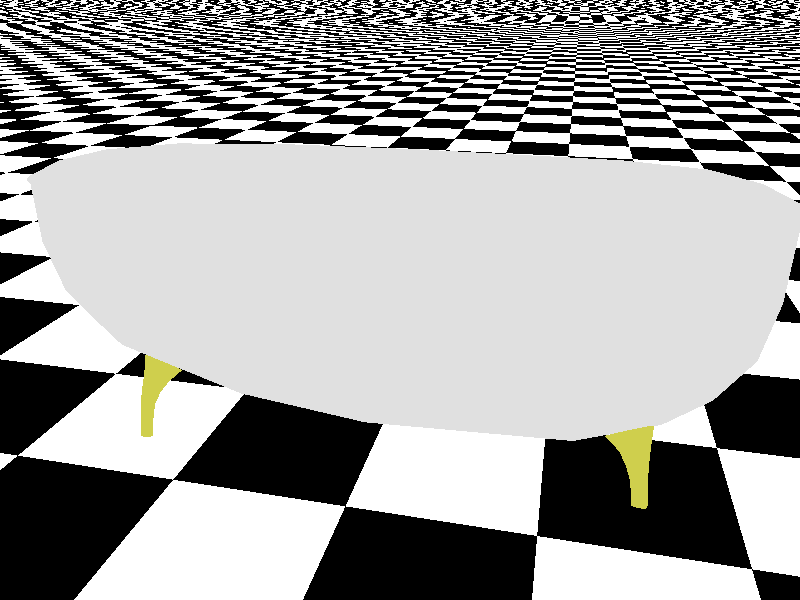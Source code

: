 // bathtub4g+_export.pov: Exported from Wings 3D 1.5.3 

#include "rad_def.inc"
#include "colors.inc"
  light_source {
    100
    color White
  }
global_settings{
	 assumed_gamma 2.200000
	 max_trace_level 5
	 ambient_light rgb <0.000000, 0.000000, 0.000000>
}
background { rgb <0.000000, 0.000000, 0.000000> }
#declare camera_location = <3.931882, 2.526575, 0.972966>;
camera{
	 perspective
	 location camera_location
	 right (320 / 240) * x
	 up y
	 angle 57.822402
	 sky <-0.388529, 0.917060, -0.089699>
	 look_at <0.039396, 0.789554, 0.074315>
}
#declare wl_1_Infinite = light_source {
	 <3.821882, 2.526575, 1.966966>
	 color rgb <0.700000, 0.700000, 0.700000>
	 fade_distance 1.000000
	 fade_power 0.000000
	 media_interaction on
	 media_attenuation off
	 parallel
	 point_at <0.000000, -0.882542, -0.065219>
}
#declare wm_legs = texture{
	 pigment{
		 color rgbf <0.806667, 0.806667, 0.306533, 0.000000>
	 }
	 finish {
		 ambient rgb <0.234100, 0.234100, 0.234100>
		 diffuse 0.373333
		 brilliance 1.800000
		 metallic 4.0266667
		 specular 0.667000
		 roughness 0.010000
		 reflection {
			 color rgb <0.900100, 0.900100, 0.900100> 
			 falloff 1.000000
			 exponent 1.000000
			 metallic 2.0866667
		 }
	 }
}
#declare wm_ceramictub = texture{
	 pigment{
		 color rgbf <0.873333, 0.873333, 0.873333, 0.000000>
	 }
	 finish {
		 ambient rgb <0.234100, 0.234100, 0.234100>
		 diffuse 0.700000
		 brilliance 1.000000
		 metallic 0.000000
		 specular 0.667000
		 roughness 0.496667
	 }
}
#declare wo_0_Cube1 = mesh2{
	 vertex_vectors { 578, <0.591667, 0.263226, -0.000000>, <0.653255, 0.842581, -1.636068>, <-0.000000, 0.326800, -1.584635>, <0.653255, 0.779007, 1.770775>, <0.000000, 0.263226, 1.719343>, <-0.591667, 0.263226, -0.000000>, <-0.653255, 0.842581, -1.636068>, <-0.653255, 0.779007, 1.770775>, <0.000000, 0.086794, 0.000000>, <0.000000, 0.769893, 2.105903>, 
			<0.000000, 0.781717, -2.080415>, <-0.835330, 0.769893, 0.000000>, <0.835330, 0.769893, 0.000000>, <0.675000, 1.465648, -1.687500>, <0.675000, 1.465648, 1.822207>, <-0.675000, 1.465648, -1.687500>, <-0.675000, 1.465648, 1.822207>, <0.862500, 1.465648, 0.000000>, <0.000000, 1.465648, -2.156250>, <0.000000, 1.465648, 2.156250>, <-0.862500, 1.465648, 0.000000>, 
			<0.689139, 1.490136, -1.697750>, <0.689139, 1.490136, 1.832458>, <-0.689139, 1.490136, -1.697750>, <-0.689139, 1.490136, 1.832458>, <0.881190, 1.488641, 0.000000>, <-0.000000, 1.490143, -2.173129>, <-0.000000, 1.490143, 2.173129>, <-0.881190, 1.488641, 0.000000>, <0.851480, 1.511141, 0.000000>, <0.663961, 1.512636, 1.813817>, <-0.000000, 1.512643, 2.143157>, 
			<-0.663961, 1.512636, 1.813817>, <-0.851480, 1.511141, -0.000000>, <-0.663961, 1.512636, -1.679110>, <0.000000, 1.512643, -2.143157>, <0.663961, 1.512636, -1.679110>, <0.564583, 0.332757, -0.755208>, <0.588021, 0.582659, -1.481771>, <0.297396, 0.360003, -1.481771>, <0.588021, 0.519085, 1.616478>, <0.297396, 0.296429, 1.616478>, <-0.564583, 0.332757, -0.755208>, 
			<-0.588021, 0.582659, -1.481771>, <-0.588021, 0.519085, 1.616478>, <0.564583, 0.296429, 1.142255>, <0.675000, 1.105648, -1.687500>, <-0.297396, 0.360003, -1.481771>, <0.675000, 1.105648, 1.822207>, <-0.297396, 0.296429, 1.616478>, <-0.564583, 0.296429, 1.142255>, <-0.675000, 1.105648, -1.687500>, <-0.675000, 1.105648, 1.822207>, <0.000000, 0.167392, -0.876736>, 
			<0.322569, 0.131065, 0.000000>, <0.000000, 0.131065, 1.263783>, <-0.322569, 0.131065, 0.000000>, <0.000000, 0.482627, 1.954861>, <0.362847, 0.774450, 2.008681>, <0.000000, 1.507502, 2.128787>, <-0.362847, 0.774450, 2.008681>, <0.355418, 0.786274, -1.983193>, <0.000000, 0.526814, -1.916990>, <-0.355418, 0.786274, -1.983193>, <-0.798785, 0.810778, -0.907118>, 
			<-0.753819, 0.482627, 0.000000>, <-0.798785, 0.774450, 1.294165>, <0.798785, 0.774450, 1.294165>, <0.753819, 0.482627, 0.000000>, <0.798785, 0.810778, -0.907118>, <0.836396, 1.506644, 0.000000>, <-0.685477, 1.477498, -1.695132>, <-0.685477, 1.477498, 1.829840>, <0.862500, 1.105648, 0.000000>, <0.000000, 1.105648, -2.156250>, <0.000000, 1.105648, 2.156250>, 
			<-0.862500, 1.105648, 0.000000>, <-0.825000, 1.465648, -0.937500>, <0.825000, 1.465648, 1.324547>, <-0.825000, 1.465648, 1.324547>, <0.375000, 1.465648, 2.062500>, <-0.375000, 1.465648, 2.062500>, <-0.375000, 1.465648, -2.062500>, <0.375000, 1.465648, -2.062500>, <0.825000, 1.465648, -0.937500>, <0.685477, 1.477498, 1.829840>, <-0.876010, 1.476644, 0.000000>, 
			<0.000000, 1.477502, -2.168749>, <0.685477, 1.477498, -1.695132>, <0.679169, 1.504349, -1.690338>, <0.679169, 1.504349, 1.825046>, <-0.679169, 1.504349, -1.690338>, <-0.679169, 1.504349, 1.825046>, <0.876010, 1.476644, 0.000000>, <0.000000, 1.504357, -2.161268>, <0.000000, 1.477502, 2.168749>, <-0.869712, 1.502640, 0.000000>, <0.869712, 1.502640, 0.000000>, 
			<0.651907, 1.507498, 1.804986>, <0.000000, 1.504357, 2.161268>, <-0.651907, 1.507498, 1.804986>, <-0.836396, 1.506644, 0.000000>, <-0.651907, 1.507498, -1.670279>, <0.000000, 1.507502, -2.128787>, <0.651907, 1.507498, -1.670279>, <-0.813323, 1.511763, -0.933118>, <0.382782, 1.490265, -2.077252>, <-0.842648, 1.489263, 1.329797>, <0.813323, 1.511763, 1.320165>, 
			<0.382782, 1.490265, 2.077252>, <-0.382782, 1.490265, 2.077252>, <0.368504, 1.512765, -2.050850>, <-0.368504, 1.512765, -2.050850>, <-0.813323, 1.511763, 1.320165>, <0.842648, 1.489263, 1.329797>, <0.813323, 1.511763, -0.933118>, <0.842648, 1.489263, -0.942750>, <-0.368504, 1.512765, 2.050850>, <-0.382782, 1.490265, -2.077252>, <0.368504, 1.512765, 2.050850>, 
			<-0.842648, 1.489263, -0.942750>, <0.307639, 0.209059, -0.815972>, <0.307639, 0.172731, 1.203019>, <-0.307639, 0.172731, 1.203019>, <-0.307639, 0.209059, -0.815972>, <0.326389, 0.500856, 1.847222>, <0.375000, 1.105648, 2.062500>, <-0.375000, 1.105648, 2.062500>, <-0.326389, 0.500856, 1.847222>, <0.375000, 1.105648, -2.062500>, <0.311785, 0.545043, -1.809351>, 
			<-0.311785, 0.545043, -1.809351>, <-0.375000, 1.105648, -2.062500>, <-0.720139, 0.537184, -0.815972>, <-0.720139, 0.500856, 1.203019>, <-0.825000, 1.105648, 1.324547>, <-0.825000, 1.105648, -0.937500>, <0.720139, 0.500856, 1.203019>, <0.720139, 0.537184, -0.815972>, <0.825000, 1.105648, -0.937500>, <0.825000, 1.105648, 1.324547>, <-0.831205, 1.503351, -0.938913>, 
			<-0.831205, 1.503351, 1.325960>, <-0.377094, 1.504496, -2.066787>, <0.377094, 1.504496, -2.066787>, <0.831205, 1.503351, 1.325960>, <0.377094, 1.504496, 2.066787>, <-0.377094, 1.504496, 2.066787>, <0.831205, 1.503351, -0.938913>, <-0.798777, 1.507000, -0.928575>, <0.380806, 1.477572, -2.073444>, <-0.837877, 1.477000, 1.328464>, <0.798777, 1.507000, 1.315622>, 
			<0.380806, 1.477572, 2.073444>, <-0.380806, 1.477572, 2.073444>, <0.361770, 1.507572, -2.038241>, <-0.361770, 1.507572, -2.038241>, <-0.798777, 1.507000, 1.315622>, <0.837877, 1.477000, 1.328464>, <0.798777, 1.507000, -0.928575>, <0.837877, 1.477000, -0.941417>, <-0.361770, 1.507572, 2.038241>, <-0.380806, 1.477572, -2.073444>, <0.361770, 1.507572, 2.038241>, 
			<-0.837877, 1.477000, -0.941417>, <0.836222, 1.506503, 0.000000>, <0.651687, 1.507250, 1.804826>, <0.000000, 1.507481, 2.128764>, <-0.651687, 1.507250, 1.804826>, <-0.836222, 1.506503, 0.000000>, <-0.651687, 1.507250, -1.670119>, <0.000000, 1.507481, -2.128764>, <0.651687, 1.507250, -1.670119>, <0.798475, 1.506734, 1.315530>, <0.361770, 1.507572, 2.038241>, 
			<-0.361770, 1.507572, 2.038241>, <-0.798475, 1.506734, 1.315530>, <-0.798475, 1.506734, -0.928483>, <-0.361770, 1.507572, -2.038241>, <0.361770, 1.507572, -2.038241>, <0.798475, 1.506734, -0.928483>, <0.768775, 1.495648, 1.308964>, <0.626474, 1.495648, 1.787320>, <0.348123, 1.495648, 2.011533>, <0.000000, 1.495648, 2.098563>, <-0.348123, 1.495648, 2.011533>, 
			<-0.626474, 1.495648, 1.787320>, <-0.768775, 1.495648, 1.308964>, <-0.805681, 1.495648, 0.000101>, <-0.768771, 1.495648, -0.922650>, <-0.625347, 1.495648, -1.655295>, <-0.346064, 1.495648, -2.012047>, <0.000000, 1.495648, -2.098563>, <0.346064, 1.495648, -2.012047>, <0.625347, 1.495648, -1.655295>, <0.768771, 1.495648, -0.922650>, <0.805681, 1.495648, 0.000101>, 
			<0.469191, 0.458161, -1.257847>, <0.486397, 0.372861, 1.397996>, <-0.469191, 0.458161, -1.257847>, <-0.486397, 0.372861, 1.397996>, <0.565533, 0.295016, 0.000751>, <0.616890, 0.855726, -1.620318>, <-0.000000, 0.364666, -1.567839>, <0.619292, 0.791315, 1.748678>, <0.000000, 0.299164, 1.697182>, <-0.565468, 0.294984, 0.000748>, <-0.616890, 0.855726, -1.620318>, 
			<-0.619292, 0.791315, 1.748678>, <0.000000, 0.127259, 0.001418>, <0.000000, 0.784458, 2.066420>, <0.000000, 0.799653, -2.042340>, <-0.795755, 0.777186, 0.000696>, <0.795755, 0.777186, 0.000696>, <0.637685, 1.482503, -1.670112>, <0.640290, 1.482662, 1.798760>, <-0.637685, 1.482503, -1.670112>, <-0.640290, 1.482662, 1.798760>, <0.822477, 1.484252, 0.000234>, 
			<0.000000, 1.482402, -2.115019>, <0.000000, 1.482402, 2.115019>, <-0.822477, 1.484252, 0.000234>, <0.646386, 1.481797, -1.679200>, <0.649122, 1.481703, 1.806764>, <-0.646386, 1.481797, -1.679200>, <-0.649122, 1.481703, 1.806764>, <0.835069, 1.481757, 0.000427>, <-0.000000, 1.481985, -2.126879>, <-0.000000, 1.481985, 2.126879>, <-0.835069, 1.481757, 0.000427>, 
			<0.848601, 1.468350, -0.000286>, <0.662079, 1.469674, 1.812400>, <-0.000000, 1.469287, 2.141262>, <-0.662079, 1.469674, 1.812400>, <-0.848601, 1.468350, -0.000286>, <-0.661839, 1.469546, -1.678201>, <0.000000, 1.469287, -2.141262>, <0.661839, 1.469546, -1.678201>, <0.538444, 0.364565, -0.754657>, <0.555743, 0.606519, -1.470696>, <0.281730, 0.395971, -1.469392>, 
			<0.557721, 0.540756, 1.598268>, <0.283380, 0.330760, 1.598538>, <-0.538444, 0.364565, -0.754657>, <-0.555743, 0.606519, -1.470696>, <-0.557721, 0.540756, 1.598268>, <0.538468, 0.328045, 1.138517>, <0.637685, 1.109786, -1.670112>, <-0.281730, 0.395971, -1.469392>, <0.640290, 1.108262, 1.798760>, <-0.283380, 0.330760, 1.598538>, <-0.538486, 0.328015, 1.137578>, 
			<-0.637685, 1.109786, -1.670112>, <-0.640290, 1.108262, 1.798760>, <0.000000, 0.207213, -0.868540>, <0.310653, 0.169866, 0.001489>, <0.000000, 0.171192, 1.255737>, <-0.310653, 0.169866, 0.001489>, <0.000000, 0.509551, 1.922519>, <0.345210, 0.788771, 1.973741>, <0.000000, 1.472964, 2.151354>, <-0.345049, 0.786602, 1.973434>, <0.333512, 0.801535, -1.950213>, 
			<0.000000, 0.557693, -1.888090>, <-0.333475, 0.800953, -1.950078>, <-0.759582, 0.820255, -0.903298>, <-0.717424, 0.500918, 0.001234>, <-0.759618, 0.784492, 1.288368>, <0.759618, 0.784492, 1.288368>, <0.717424, 0.500918, 0.001234>, <0.759582, 0.820255, -0.903298>, <0.856101, 1.470875, 0.000050>, <-0.653330, 1.499300, -1.679392>, <-0.655746, 1.499521, 1.809069>, 
			<0.822476, 1.107379, 0.000272>, <0.000000, 1.110918, -2.115019>, <0.000000, 1.109347, 2.115019>, <-0.822476, 1.107379, 0.000272>, <-0.785158, 1.484250, -0.932749>, <0.785167, 1.483434, 1.318097>, <-0.785167, 1.484233, 1.318097>, <0.356817, 1.482397, 2.025815>, <-0.356817, 1.482397, 2.025815>, <-0.352200, 1.482396, -2.026969>, <0.352200, 1.482396, -2.026969>, 
			<0.785158, 1.484250, -0.932749>, <0.655746, 1.499521, 1.809069>, <-0.842732, 1.500929, 0.000135>, <0.000000, 1.499251, -2.132748>, <0.653330, 1.499300, -1.679392>, <0.655719, 1.471942, -1.679389>, <0.657615, 1.471776, 1.810382>, <-0.655719, 1.471942, -1.679389>, <-0.657615, 1.471776, 1.810382>, <0.842732, 1.500929, 0.000135>, <0.000000, 1.472078, -2.135157>, 
			<0.000000, 1.499251, 2.132748>, <-0.844552, 1.470224, 0.000018>, <0.844552, 1.470224, 0.000018>, <0.670121, 1.472730, 1.817878>, <0.000000, 1.472078, 2.135157>, <-0.670121, 1.472730, 1.817878>, <-0.856101, 1.470875, 0.000050>, <-0.671726, 1.472673, -1.679373>, <0.000000, 1.472964, -2.151354>, <0.671726, 1.472673, -1.679373>, <-0.811115, 1.468674, -0.932635>, 
			<0.357295, 1.482102, -2.037384>, <-0.796239, 1.481363, 1.325720>, <0.810776, 1.468804, 1.320950>, <0.362178, 1.482103, 2.036161>, <-0.362178, 1.482103, 2.036161>, <0.367666, 1.469476, -2.049019>, <-0.367666, 1.469476, -2.049019>, <-0.810776, 1.468804, 1.320950>, <0.796239, 1.481363, 1.325720>, <0.811115, 1.468674, -0.932635>, <0.796108, 1.481522, -0.943937>, 
			<-0.368449, 1.469570, 2.048617>, <-0.357295, 1.482102, -2.037384>, <0.368449, 1.469570, 2.048617>, <-0.796108, 1.481522, -0.943937>, <0.293756, 0.247255, -0.811941>, <0.295842, 0.211250, 1.196128>, <-0.295842, 0.211250, 1.196128>, <-0.293756, 0.247255, -0.811941>, <0.311187, 0.527652, 1.819614>, <0.356817, 1.109124, 2.025815>, <-0.356817, 1.108238, 2.025815>, 
			<-0.310144, 0.524416, 1.818075>, <0.352371, 1.109737, -2.026926>, <0.292577, 0.572909, -1.784678>, <-0.292577, 0.572909, -1.784678>, <-0.352200, 1.109728, -2.026969>, <-0.684779, 0.558723, -0.815013>, <-0.683966, 0.518908, 1.194753>, <-0.785167, 1.107874, 1.318097>, <-0.785158, 1.107970, -0.932749>, <0.683966, 0.518908, 1.194753>, <0.684779, 0.558723, -0.815013>, 
			<0.785158, 1.107970, -0.932749>, <0.785167, 1.107874, 1.318097>, <-0.806148, 1.470957, -0.935871>, <-0.806317, 1.470725, 1.322439>, <-0.362839, 1.472212, -2.044247>, <0.362839, 1.472212, -2.044247>, <0.806317, 1.470725, 1.322439>, <0.365982, 1.472213, 2.043460>, <-0.365982, 1.472213, 2.043460>, <0.806148, 1.470957, -0.935871>, <-0.818258, 1.471234, -0.934119>, 
			<0.360970, 1.499327, -2.042414>, <-0.804313, 1.500096, 1.321613>, <0.818369, 1.471244, 1.320138>, <0.365044, 1.499326, 2.041393>, <-0.365044, 1.499326, 2.041393>, <0.373725, 1.473037, -2.057818>, <-0.373725, 1.473037, -2.057818>, <-0.818369, 1.471244, 1.320138>, <0.804313, 1.500096, 1.321613>, <0.818258, 1.471234, -0.934119>, <0.804883, 1.501288, -0.934393>, 
			<-0.371306, 1.473037, 2.058423>, <-0.360970, 1.499327, -2.042414>, <0.371306, 1.473037, 2.058423>, <-0.804883, 1.501288, -0.934393>, <0.856668, 1.471364, 0.000026>, <0.670368, 1.472951, 1.817979>, <0.000000, 1.473378, 2.151791>, <-0.670368, 1.472951, 1.817979>, <-0.856668, 1.471364, 0.000026>, <-0.671945, 1.472856, -1.679418>, <0.000000, 1.473378, -2.151791>, 
			<0.671945, 1.472856, -1.679418>, <0.819283, 1.472013, 1.319999>, <0.371541, 1.473469, 2.058821>, <-0.371541, 1.473469, 2.058821>, <-0.819283, 1.472013, 1.319999>, <-0.818703, 1.471595, -0.933767>, <-0.374027, 1.473469, -2.058198>, <0.374027, 1.473469, -2.058198>, <0.818703, 1.471595, -0.933767>, <0.782453, 1.458081, 1.311213>, <0.638086, 1.457949, 1.795253>, 
			<0.354645, 1.458308, 2.024706>, <0.000000, 1.458273, 2.113281>, <-0.354645, 1.458308, 2.024706>, <-0.638086, 1.457949, 1.795253>, <-0.782453, 1.458081, 1.311213>, <-0.819328, 1.458045, 0.000020>, <-0.782645, 1.458151, -0.924322>, <-0.638359, 1.458153, -1.661352>, <-0.353880, 1.458011, -2.024143>, <0.000000, 1.458273, -2.113281>, <0.353880, 1.458011, -2.024143>, 
			<0.638359, 1.458153, -1.661352>, <0.782645, 1.458151, -0.924322>, <0.819328, 1.458045, 0.000020>, <-0.494470, 0.362960, 1.440534>, <-0.481424, 0.437031, -1.300229>, <0.494470, 0.362960, 1.440534>, <0.481424, 0.437031, -1.300229>, <-0.538853, 0.428445, 1.513049>, <-0.415699, 0.330995, 1.507601>, <-0.528858, 0.329439, 1.300950>, <-0.573170, 0.268764, 1.384481>, 
			<-0.584978, 0.310259, 1.521839>, <-0.501432, 0.263569, 1.510470>, <-0.622758, 0.143680, 1.448935>, <-0.634002, 0.166110, 1.529691>, <-0.580628, 0.148570, 1.523408>, <-0.653670, 0.000000, 1.480408>, <-0.664774, 0.000000, 1.553322>, <-0.615585, 0.000000, 1.548053>, <-0.557487, 0.388532, 1.386879>, <-0.466960, 0.389776, 1.552200>, <-0.458964, 0.310571, 1.382521>, 
			<-0.594602, 0.294700, 1.441698>, <-0.550295, 0.304357, 1.343880>, <-0.537212, 0.290544, 1.542489>, <-0.561406, 0.371264, 1.517750>, <-0.527766, 0.257348, 1.432603>, <-0.458494, 0.300880, 1.508340>, <-0.637930, 0.156160, 1.482494>, <-0.598921, 0.212151, 1.420427>, <-0.604227, 0.160072, 1.542072>, <-0.610587, 0.241608, 1.524704>, <-0.595231, 0.142128, 1.477468>, 
			<-0.544657, 0.211866, 1.515384>, <-0.667949, 0.000000, 1.510627>, <-0.639890, 0.072514, 1.467226>, <-0.637481, 0.000000, 1.564743>, <-0.650994, 0.084567, 1.540141>, <-0.628598, 0.000000, 1.506412>, <-0.601805, 0.076483, 1.534871>, <-0.644676, 0.000000, 1.527261>, <-0.575322, 0.345196, 1.415310>, <-0.501881, 0.342415, 1.546878>, <-0.492992, 0.288889, 1.407782>, 
			<-0.616773, 0.229882, 1.464002>, <-0.573362, 0.229654, 1.539968>, <-0.564030, 0.206089, 1.456545>, <-0.654169, 0.078952, 1.497446>, <-0.623701, 0.082127, 1.551562>, <-0.614818, 0.072485, 1.493230>, <-0.494470, 0.362960, 1.440534>, <-0.506101, 0.408406, -1.157167>, <-0.407198, 0.402848, -1.368962>, <-0.530974, 0.499839, -1.374557>, <-0.577195, 0.387156, -1.373322>, 
			<-0.553794, 0.334732, -1.239048>, <-0.493108, 0.339732, -1.369608>, <-0.626498, 0.231680, -1.389825>, <-0.608604, 0.210736, -1.308596>, <-0.572811, 0.214192, -1.385921>, <-0.658390, 0.000000, -1.407982>, <-0.641400, 0.000000, -1.333782>, <-0.608925, 0.000000, -1.404000>, <-0.540805, 0.464377, -1.245242>, <-0.441784, 0.386784, -1.240766>, <-0.461683, 0.459931, -1.414678>, 
			<-0.579972, 0.365186, -1.293501>, <-0.553572, 0.446077, -1.372443>, <-0.512702, 0.327247, -1.290529>, <-0.529023, 0.374643, -1.198531>, <-0.531423, 0.369186, -1.397948>, <-0.450062, 0.375374, -1.367967>, <-0.626499, 0.222611, -1.341868>, <-0.602870, 0.317918, -1.380189>, <-0.583549, 0.208621, -1.338745>, <-0.582263, 0.282524, -1.277872>, <-0.597865, 0.225376, -1.403728>, 
			<-0.536516, 0.287753, -1.376519>, <-0.658089, 0.000000, -1.364259>, <-0.643981, 0.121760, -1.399015>, <-0.618517, 0.000000, -1.361073>, <-0.626990, 0.112084, -1.324815>, <-0.632109, 0.000000, -1.420433>, <-0.594515, 0.113803, -1.395033>, <-0.636238, 0.000000, -1.381922>, <-0.559545, 0.417357, -1.268991>, <-0.476737, 0.360795, -1.265411>, <-0.496376, 0.417942, -1.404540>, 
			<-0.603777, 0.302714, -1.319532>, <-0.550694, 0.278583, -1.316597>, <-0.567179, 0.306898, -1.398450>, <-0.643679, 0.117546, -1.355292>, <-0.604107, 0.111180, -1.352106>, <-0.617700, 0.118921, -1.411466>, <-0.481424, 0.437031, -1.300229>, <0.538853, 0.428445, 1.513049>, <0.528858, 0.329439, 1.300950>, <0.415699, 0.330995, 1.507601>, <0.501394, 0.263350, 1.510375>, 
			<0.584927, 0.309972, 1.522008>, <0.573259, 0.269271, 1.384406>, <0.580315, 0.147253, 1.521796>, <0.633605, 0.164386, 1.529926>, <0.623341, 0.146722, 1.447456>, <0.614933, 0.000000, 1.539680>, <0.664026, 0.000000, 1.547062>, <0.654043, 0.000000, 1.472188>, <0.466960, 0.389776, 1.552200>, <0.557487, 0.388532, 1.386879>, <0.458964, 0.310571, 1.382521>, 
			<0.537141, 0.290139, 1.542549>, <0.458494, 0.300880, 1.508340>, <0.594633, 0.294876, 1.441773>, <0.561406, 0.371264, 1.517750>, <0.527806, 0.257578, 1.432467>, <0.550295, 0.304357, 1.343880>, <0.603683, 0.157639, 1.541542>, <0.544502, 0.210988, 1.515006>, <0.638104, 0.157214, 1.482070>, <0.610384, 0.240458, 1.525383>, <0.595472, 0.143508, 1.475566>, 
			<0.599279, 0.214179, 1.420125>, <0.636567, 0.000000, 1.557608>, <0.601325, 0.075605, 1.530307>, <0.667855, 0.000000, 1.503614>, <0.650417, 0.083417, 1.537689>, <0.628580, 0.000000, 1.497709>, <0.640434, 0.074542, 1.462815>, <0.644334, 0.000000, 1.519643>, <0.501881, 0.342415, 1.546878>, <0.575322, 0.345196, 1.415310>, <0.492992, 0.288889, 1.407782>, 
			<0.573076, 0.228032, 1.540208>, <0.616897, 0.230584, 1.464304>, <0.564192, 0.207008, 1.456002>, <0.622958, 0.080505, 1.548235>, <0.654246, 0.079654, 1.494241>, <0.614972, 0.073405, 1.488336>, <0.494470, 0.362960, 1.440534>, <0.506101, 0.408406, -1.157167>, <0.530974, 0.499839, -1.374557>, <0.407198, 0.402848, -1.368962>, <0.493108, 0.339732, -1.369608>, 
			<0.553794, 0.334732, -1.239048>, <0.577195, 0.387156, -1.373322>, <0.572811, 0.214192, -1.385921>, <0.608604, 0.210736, -1.308596>, <0.626498, 0.231680, -1.389825>, <0.608925, 0.000000, -1.404000>, <0.641400, 0.000000, -1.333782>, <0.658390, 0.000000, -1.407982>, <0.441784, 0.386784, -1.240766>, <0.540805, 0.464377, -1.245242>, <0.461683, 0.459931, -1.414678>, 
			<0.512702, 0.327247, -1.290529>, <0.450062, 0.375374, -1.367967>, <0.579972, 0.365186, -1.293501>, <0.529023, 0.374643, -1.198531>, <0.531423, 0.369186, -1.397948>, <0.553572, 0.446077, -1.372443>, <0.583549, 0.208621, -1.338745>, <0.536516, 0.287753, -1.376519>, <0.626499, 0.222611, -1.341868>, <0.582263, 0.282524, -1.277872>, <0.597865, 0.225376, -1.403728>, 
			<0.602870, 0.317918, -1.380189>, <0.618517, 0.000000, -1.361073>, <0.594515, 0.113803, -1.395033>, <0.658089, 0.000000, -1.364259>, <0.626990, 0.112084, -1.324815>, <0.632109, 0.000000, -1.420433>, <0.643981, 0.121760, -1.399015>, <0.636238, 0.000000, -1.381922>, <0.476737, 0.360795, -1.265411>, <0.559545, 0.417357, -1.268991>, <0.496376, 0.417942, -1.404540>, 
			<0.550694, 0.278583, -1.316597>, <0.603777, 0.302714, -1.319532>, <0.567179, 0.306898, -1.398450>, <0.604107, 0.111180, -1.352106>, <0.643679, 0.117546, -1.355292>, <0.617700, 0.118921, -1.411466>, <0.481424, 0.437031, -1.300229>}
	 //#local average_center = <-0.000004, 0.887440, 0.070705>;
	 normal_vectors { 938, <-0.640526, 0.767428, 0.027950>, <-0.869028, 0.302281, 0.391683>, <0.000000, 0.912291, 0.409542>, <-0.801859, 0.307299, -0.512435>, <-0.000000, 0.838997, -0.544136>, <0.640526, 0.767428, 0.027950>, <0.869028, 0.302281, 0.391683>, <0.801859, 0.307299, -0.512435>, <0.000000, 0.999565, 0.029503>, <0.000000, 0.264495, -0.964387>, 
			<0.000000, 0.345714, 0.938340>, <0.976548, 0.215019, 0.011011>, <-0.976548, 0.215019, 0.011011>, <-0.853161, -0.184950, 0.487760>, <-0.812690, -0.190840, -0.550559>, <0.853161, -0.184950, 0.487760>, <0.812690, -0.190840, -0.550559>, <-0.989014, -0.147709, 0.005844>, <0.000000, -0.361229, 0.932477>, <-0.000000, -0.361229, -0.932477>, <0.989014, -0.147709, 0.005844>, 
			<0.060684, -0.998157, -0.000437>, <-0.139594, -0.985734, -0.094029>, <-0.018436, -0.999041, 0.039706>, <0.139594, -0.985734, -0.094029>, <-0.060684, -0.998157, -0.000437>, <0.045979, -0.998820, -0.015617>, <-0.018436, -0.999041, -0.039706>, <-0.045979, -0.998820, -0.015617>, <-0.628621, 0.765105, 0.139465>, <-0.751281, 0.584592, 0.306316>, <-0.392244, 0.869465, 0.300292>, 
			<-0.709892, 0.578567, -0.401637>, <-0.388822, 0.831323, -0.397138>, <0.628621, 0.765105, 0.139465>, <0.751281, 0.584592, 0.306316>, <0.709892, 0.578567, -0.401637>, <-0.628547, 0.767160, -0.128042>, <-0.902760, 0.086475, 0.421362>, <0.392244, 0.869465, 0.300292>, <-0.766194, 0.072778, -0.638475>, <0.388822, 0.831323, -0.397138>, <0.628547, 0.767160, -0.128042>, 
			<0.865454, 0.086186, 0.493519>, <0.828158, 0.073146, -0.555701>, <0.000000, 0.983937, 0.178518>, <-0.344840, 0.938175, 0.030217>, <-0.000000, 0.979287, -0.202475>, <0.344840, 0.938175, 0.030217>, <-0.000000, 0.584408, -0.811460>, <-0.446882, 0.329830, -0.831570>, <0.017596, -0.873103, 0.487219>, <0.446882, 0.329830, -0.831570>, <-0.529732, 0.396282, 0.749896>, 
			<-0.000000, 0.686147, 0.727463>, <0.529732, 0.396282, 0.749896>, <0.969562, 0.210967, 0.124266>, <0.864723, 0.501864, 0.019660>, <0.962503, 0.218400, -0.160903>, <-0.962503, 0.218400, -0.160903>, <-0.864723, 0.501864, 0.019660>, <-0.969562, 0.210967, 0.124266>, <0.508057, -0.861289, -0.007750>, <0.760509, 0.549716, 0.345598>, <0.720201, 0.491420, -0.489711>, 
			<-0.998848, 0.047957, 0.001472>, <-0.050225, 0.091728, 0.994517>, <0.050057, 0.059424, -0.996977>, <0.998786, 0.047956, 0.011239>, <-0.720201, 0.491420, -0.489711>, <0.753431, 0.657512, 0.004444>, <0.000000, 0.471240, 0.882005>, <-0.760509, 0.549716, 0.345598>, <-0.550455, -0.799715, 0.239697>, <-0.536590, -0.761911, -0.362715>, <0.550455, -0.799715, 0.239697>, 
			<0.536590, -0.761911, -0.362715>, <-0.753431, 0.657512, 0.004444>, <0.000000, -0.838973, 0.544173>, <-0.000000, 0.471240, -0.882005>, <0.551473, -0.834187, 0.003205>, <-0.551473, -0.834187, 0.003205>, <0.366791, -0.896074, 0.250031>, <0.000000, -0.838973, -0.544173>, <-0.366791, -0.896074, 0.250031>, <-0.508057, -0.861289, -0.007750>, <-0.437020, -0.880700, -0.182706>, 
			<0.017596, -0.873103, -0.487219>, <0.437020, -0.880700, -0.182706>, <0.053530, -0.998552, -0.005335>, <-0.476615, -0.074619, 0.875939>, <0.964896, -0.167310, -0.202444>, <-0.056564, -0.998348, 0.010067>, <-0.465207, -0.106848, -0.878730>, <0.465207, -0.106848, -0.878730>, <-0.063593, -0.995535, 0.069751>, <0.088884, -0.985980, 0.141223>, <0.056564, -0.998348, 0.010067>, 
			<-0.964896, -0.167310, -0.202444>, <-0.053530, -0.998552, -0.005335>, <-0.975680, -0.164825, 0.144501>, <-0.007540, -0.998661, -0.051187>, <0.476615, -0.074619, 0.875939>, <0.019465, -0.999778, 0.008059>, <0.975680, -0.164825, 0.144501>, <-0.324542, 0.932615, 0.157802>, <-0.320663, 0.933296, -0.161659>, <0.320663, 0.933296, -0.161659>, <0.324542, 0.932615, 0.157802>, 
			<-0.426005, 0.614686, -0.663838>, <-0.379615, 0.077819, -0.921866>, <0.445942, 0.078006, -0.891656>, <0.426005, 0.614686, -0.663838>, <-0.541447, 0.118043, 0.832407>, <-0.471783, 0.691949, 0.546469>, <0.471783, 0.691949, 0.546469>, <0.443817, 0.117376, 0.888397>, <0.860604, 0.490319, 0.137651>, <0.857251, 0.488593, -0.162474>, <0.985857, 0.049159, -0.160218>, 
			<0.988008, 0.053263, 0.144924>, <-0.857251, 0.488593, -0.162474>, <-0.860604, 0.490319, 0.137651>, <-0.991484, 0.053282, 0.118832>, <-0.977773, 0.049109, -0.203832>, <0.605933, -0.792655, 0.067401>, <0.598613, -0.796170, -0.088187>, <0.354070, -0.754743, 0.552266>, <-0.354070, -0.754743, 0.552266>, <-0.598613, -0.796170, -0.088187>, <-0.256226, -0.796506, -0.547656>, 
			<0.256226, -0.796506, -0.547656>, <-0.605933, -0.792655, 0.067401>, <-0.491009, -0.868792, -0.064113>, <-0.464554, 0.544127, 0.698653>, <0.804653, 0.580242, -0.125907>, <0.505123, -0.859578, 0.077311>, <-0.352513, 0.606153, -0.712961>, <0.352513, 0.606153, -0.712961>, <0.274398, -0.880901, -0.385641>, <-0.253661, -0.915897, -0.311108>, <-0.505123, -0.859578, 0.077311>, 
			<-0.804653, 0.580242, -0.125907>, <0.491009, -0.868792, -0.064113>, <-0.812419, 0.575289, 0.094967>, <-0.202668, -0.873114, 0.443393>, <0.464554, 0.544127, 0.698653>, <0.249792, -0.886014, 0.390618>, <0.812419, 0.575289, 0.094967>, <0.476326, -0.879268, 0.000473>, <0.473231, -0.838188, 0.271097>, <-0.000000, -0.844509, 0.535541>, <-0.473231, -0.838188, 0.271097>, 
			<-0.476326, -0.879268, 0.000473>, <-0.480735, -0.851845, -0.207977>, <0.000000, -0.876891, -0.480690>, <0.480735, -0.851845, -0.207977>, <0.468764, -0.879185, 0.085405>, <0.166300, -0.899530, 0.403967>, <-0.162571, -0.930472, 0.328317>, <-0.468764, -0.879185, 0.085405>, <-0.503158, -0.862361, -0.056266>, <-0.193030, -0.877401, -0.439212>, <0.198592, -0.931438, -0.304933>, 
			<0.503158, -0.862361, -0.056266>, <0.899249, -0.424909, 0.103940>, <0.750036, -0.427160, 0.504955>, <0.407014, -0.405257, 0.818600>, <0.000000, -0.408418, 0.912795>, <-0.407014, -0.405257, 0.818600>, <-0.750036, -0.427160, 0.504955>, <-0.899249, -0.424909, 0.103940>, <-0.904390, -0.426674, -0.005332>, <-0.903017, -0.421608, -0.082504>, <-0.853059, -0.419056, -0.310939>, 
			<-0.493159, -0.423285, -0.760016>, <0.000000, -0.409804, -0.912173>, <0.493159, -0.423285, -0.760016>, <0.853059, -0.419056, -0.310939>, <0.903017, -0.421608, -0.082504>, <0.904390, -0.426674, -0.005332>, <0.606453, -0.761996, -0.227104>, <0.594593, -0.749177, 0.291878>, <-0.606453, -0.761996, -0.227104>, <-0.594632, -0.749260, 0.291586>, <0.640822, -0.767181, -0.027932>, 
			<0.869109, -0.301627, -0.392008>, <0.000000, -0.912287, -0.409552>, <0.801837, -0.306903, 0.512706>, <0.000648, -0.838746, 0.544523>, <-0.640772, -0.767223, -0.027929>, <-0.869126, -0.301706, -0.391910>, <-0.802001, -0.307225, 0.512257>, <-0.000000, -0.999566, -0.029470>, <0.000393, -0.263848, 0.964564>, <0.000096, -0.344925, -0.938630>, <-0.976656, -0.214530, -0.010973>, 
			<0.976656, -0.214530, -0.010973>, <-0.850600, -0.185997, 0.491818>, <-0.748923, -0.188121, -0.635394>, <0.850600, -0.185997, 0.491818>, <0.748923, -0.188121, -0.635394>, <-0.986618, -0.162943, 0.005887>, <0.000000, -0.185697, 0.982607>, <-0.000000, -0.362795, -0.931869>, <0.986618, -0.162943, 0.005887>, <0.022628, -0.999742, 0.002166>, <-0.125968, -0.990634, -0.052688>, 
			<-0.000000, -0.996338, 0.085503>, <0.125968, -0.990634, -0.052688>, <-0.022628, -0.999742, 0.002166>, <0.075271, -0.997163, 0.000714>, <-0.000000, -0.984659, 0.174492>, <-0.075271, -0.997163, 0.000714>, <0.629411, -0.765158, -0.135555>, <0.755673, -0.576015, -0.311713>, <0.385742, -0.870727, -0.305020>, <0.715236, -0.563902, 0.412859>, <0.375027, -0.832501, 0.407795>, 
			<-0.629395, -0.765172, -0.135548>, <-0.755673, -0.576015, -0.311713>, <-0.715399, -0.564078, 0.412336>, <0.630023, -0.768843, 0.109321>, <0.902763, -0.086355, -0.421381>, <-0.385742, -0.870727, -0.305020>, <0.791323, -0.087567, 0.605095>, <-0.375012, -0.832999, 0.406791>, <-0.630011, -0.768889, 0.109068>, <-0.888376, -0.073920, -0.453128>, <-0.766228, -0.072824, 0.638428>, 
			<0.000000, -0.983939, -0.178508>, <0.344500, -0.938297, -0.030325>, <-0.000000, -0.979361, 0.202118>, <-0.344499, -0.938297, -0.030325>, <0.000957, -0.583790, 0.811904>, <0.447158, -0.329186, 0.831677>, <0.000000, -0.850957, 0.525235>, <-0.447048, -0.330134, 0.831360>, <0.529952, -0.396246, -0.749760>, <0.000116, -0.685957, -0.727642>, <-0.529884, -0.396434, -0.749709>, 
			<-0.969677, -0.210251, -0.124581>, <-0.865107, -0.501195, -0.019842>, <-0.962550, -0.218210, 0.160877>, <0.962550, -0.218210, 0.160877>, <0.865128, -0.501159, -0.019844>, <0.969677, -0.210251, -0.124581>, <0.518301, -0.855185, -0.004821>, <0.571865, -0.819848, -0.028621>, <0.878899, -0.297432, -0.372923>, <0.998849, -0.047937, -0.001466>, <0.000001, -0.076324, -0.997083>, 
			<0.000058, -0.049458, 0.998776>, <-0.998414, -0.055923, -0.006434>, <-0.878899, -0.297432, -0.372923>, <-0.288754, -0.957401, -0.002125>, <-0.000000, -0.855930, 0.517091>, <-0.571865, -0.819848, -0.028621>, <-0.550437, -0.797507, 0.246984>, <-0.493923, -0.809567, -0.317241>, <0.550437, -0.797507, 0.246984>, <0.493923, -0.809567, -0.317241>, <0.297516, -0.954714, -0.002101>, 
			<0.000000, -0.747740, 0.663991>, <0.000000, -0.071588, -0.997434>, <0.547414, -0.836856, 0.003321>, <-0.547414, -0.836856, 0.003321>, <0.367797, -0.884132, 0.288160>, <0.000000, -0.839081, -0.544006>, <-0.367797, -0.884132, 0.288160>, <-0.518301, -0.855185, -0.004821>, <-0.467069, -0.866862, -0.174346>, <0.000000, -0.887802, -0.460226>, <0.467069, -0.866862, -0.174346>, 
			<0.005658, -0.999975, -0.004243>, <-0.431344, -0.190792, 0.881783>, <0.962458, -0.179285, -0.203792>, <-0.058987, -0.998224, 0.008331>, <-0.400055, -0.071382, -0.913707>, <0.400055, -0.071382, -0.913707>, <-0.066834, -0.997618, 0.017052>, <0.066834, -0.997618, 0.017052>, <0.058987, -0.998224, 0.008331>, <-0.962458, -0.179285, -0.203792>, <-0.005658, -0.999975, -0.004243>, 
			<-0.973740, -0.175346, 0.145202>, <0.039544, -0.993765, -0.104248>, <0.431344, -0.190792, 0.881783>, <-0.039544, -0.993765, -0.104248>, <0.973740, -0.175346, 0.145202>, <0.317877, -0.935112, -0.156589>, <0.307845, -0.939034, 0.153125>, <-0.307946, -0.939018, 0.153016>, <-0.317877, -0.935112, -0.156589>, <0.426687, -0.613648, 0.664360>, <0.445951, -0.077896, 0.891661>, 
			<-0.406431, -0.093544, 0.908880>, <-0.426416, -0.615201, 0.663097>, <0.541513, -0.118029, -0.832366>, <0.471871, -0.691893, -0.546463>, <-0.471851, -0.692064, -0.546264>, <-0.482924, -0.141252, -0.864195>, <-0.865619, -0.481802, -0.136270>, <-0.865623, -0.476107, 0.154980>, <-0.982957, -0.042076, 0.178958>, <-0.991484, -0.053148, -0.118890>, <0.865663, -0.475993, 0.155107>, 
			<0.865619, -0.481802, -0.136270>, <0.991484, -0.053148, -0.118890>, <0.977770, -0.049050, 0.203862>, <0.606295, -0.792283, 0.068510>, <0.591045, -0.801680, -0.089302>, <0.331848, -0.807654, 0.487414>, <-0.331848, -0.807654, 0.487414>, <-0.591045, -0.801680, -0.089302>, <-0.295671, -0.746095, -0.596591>, <0.295671, -0.746095, -0.596591>, <-0.606295, -0.792283, 0.068510>, 
			<-0.506986, -0.859737, -0.061782>, <-0.670767, -0.315403, 0.671262>, <0.583722, -0.810535, 0.047976>, <0.484558, -0.870378, 0.087441>, <-0.106479, -0.994039, 0.023427>, <0.106479, -0.994039, 0.023427>, <0.298061, -0.849496, -0.435334>, <-0.298061, -0.849496, -0.435334>, <-0.484558, -0.870378, 0.087441>, <-0.577233, -0.814753, 0.054589>, <0.506986, -0.859737, -0.061782>, 
			<-0.570356, -0.821162, -0.019680>, <-0.197278, -0.853425, 0.482440>, <0.670767, -0.315403, 0.671262>, <0.197278, -0.853425, 0.482440>, <0.570356, -0.821162, -0.019680>, <-0.028365, 0.999598, 0.000010>, <0.865691, -0.290844, 0.407418>, <-0.000000, -0.452002, 0.892017>, <-0.865691, -0.290844, 0.407418>, <0.028365, 0.999598, 0.000010>, <-0.730096, 0.535457, -0.424552>, 
			<0.000000, 0.559587, -0.828772>, <0.730096, 0.535457, -0.424552>, <0.856800, 0.515433, 0.014922>, <0.231663, 0.935613, 0.266383>, <-0.231663, 0.935613, 0.266383>, <-0.856800, 0.515433, 0.014922>, <-0.986144, -0.131454, -0.101189>, <-0.435949, 0.565028, -0.700494>, <0.435949, 0.565028, -0.700494>, <0.986144, -0.131454, -0.101189>, <0.407235, 0.907244, 0.105200>, 
			<0.077519, 0.995820, 0.048294>, <0.297588, 0.745536, 0.596337>, <-0.000000, 0.996826, 0.079608>, <-0.297588, 0.745536, 0.596337>, <-0.077519, 0.995820, 0.048294>, <-0.407235, 0.907244, 0.105200>, <-0.687372, 0.726295, -0.003980>, <-0.413526, 0.907685, -0.071449>, <-0.335681, 0.912996, -0.231853>, <-0.044854, 0.996696, -0.067718>, <-0.000000, 0.745107, -0.666945>, 
			<0.044854, 0.996696, -0.067718>, <0.335681, 0.912996, -0.231853>, <0.413526, 0.907685, -0.071449>, <0.687372, 0.726295, -0.003980>, <0.592651, 0.749193, -0.295761>, <0.604560, 0.764217, 0.224675>, <-0.592651, 0.749193, -0.295761>, <-0.604560, 0.764217, 0.224675>, <0.416359, 0.482514, 0.770601>, <0.674904, -0.289086, -0.678921>, <-0.654030, 0.645292, -0.394771>, 
			<0.230317, 0.268170, 0.935435>, <0.781357, -0.266641, -0.564255>, <-0.843155, 0.313975, -0.436475>, <0.948157, -0.274490, 0.160169>, <0.501372, 0.568286, 0.652440>, <-0.075489, 0.096251, -0.992490>, <0.755402, -0.330505, -0.565805>, <-0.595497, 0.703468, 0.387965>, <-0.563247, 0.757970, -0.328990>, <0.960501, -0.180126, 0.212113>, <0.310322, 0.361088, 0.879384>, 
			<-0.028652, -0.061634, -0.997687>, <0.762373, -0.295331, -0.575818>, <-0.799617, 0.392037, 0.454885>, <-0.770681, 0.524871, -0.361332>, <0.184327, 0.184162, 0.965457>, <0.840699, -0.230203, -0.490134>, <-0.970856, 0.215841, -0.104166>, <0.000000, 1.000000, 0.000000>, <0.946385, -0.260992, 0.190365>, <-0.063999, 0.159180, -0.985173>, <-0.461012, 0.832812, 0.306418>, 
			<0.950322, -0.231452, 0.208130>, <-0.113347, 0.049211, -0.992336>, <-0.714803, 0.554269, 0.426429>, <0.958088, -0.138446, 0.250799>, <-0.221223, -0.089680, -0.971091>, <-0.805900, 0.285629, 0.518595>, <-0.578564, -0.749192, 0.322452>, <0.796855, -0.337961, 0.500803>, <0.342919, 0.517511, -0.783957>, <-0.627306, 0.620365, 0.470781>, <0.884607, -0.243070, 0.397980>, 
			<0.343561, 0.206684, -0.916105>, <-0.873867, 0.275899, 0.400296>, <0.929922, -0.233363, -0.284230>, <0.801214, -0.319626, 0.505860>, <-0.631126, 0.719262, -0.290417>, <0.419141, 0.555173, -0.718403>, <-0.006123, 0.055306, 0.998451>, <-0.512577, 0.714265, 0.476540>, <0.961684, -0.155882, -0.225532>, <0.804868, -0.315931, 0.502369>, <-0.851466, 0.326133, -0.410662>, 
			<0.248415, 0.425580, -0.870156>, <-0.000867, -0.058553, 0.998284>, <-0.735615, 0.430096, 0.523343>, <0.836262, -0.158881, 0.524807>, <-0.331546, 0.165880, -0.928742>, <-0.974807, 0.154607, 0.160775>, <0.000000, 1.000000, -0.000000>, <0.934329, -0.239681, -0.263785>, <-0.524029, 0.811426, -0.258807>, <0.057763, 0.133892, 0.989311>, <0.936688, -0.202067, -0.285980>, 
			<-0.753834, 0.555579, -0.350808>, <0.045352, -0.062716, 0.997000>, <0.934693, -0.099661, -0.341199>, <-0.880569, 0.196458, -0.431280>, <-0.277028, -0.028131, 0.960450>, <-0.589229, -0.766660, -0.255034>, <0.656392, 0.644523, -0.392096>, <-0.672119, -0.287105, -0.682515>, <-0.420451, 0.482352, 0.768477>, <0.871523, 0.368567, -0.323429>, <-0.770028, -0.251707, -0.586259>, 
			<-0.247189, 0.241310, 0.938439>, <0.081278, 0.096936, -0.991966>, <0.564006, 0.757495, -0.328784>, <-0.948165, -0.277258, 0.155278>, <-0.754915, -0.330385, -0.566524>, <0.588112, 0.706029, 0.394522>, <-0.502205, 0.568422, 0.651680>, <0.160664, -0.012564, -0.986929>, <0.774868, 0.527595, -0.348173>, <-0.963545, -0.190965, 0.187386>, <-0.755693, -0.289730, -0.587353>, 
			<0.789946, 0.377988, 0.482815>, <-0.320948, 0.354069, 0.878423>, <0.956698, 0.209046, -0.202556>, <-0.831251, -0.210692, -0.514423>, <0.000265, 0.168021, 0.985783>, <-0.000000, 1.000000, 0.000000>, <0.064811, 0.159073, -0.985137>, <-0.946114, -0.261994, 0.190333>, <0.459047, 0.833730, 0.306872>, <0.127459, 0.059412, -0.990063>, <-0.951801, -0.239672, 0.191393>, 
			<0.702972, 0.553148, 0.447054>, <0.172193, -0.069527, -0.982606>, <-0.962550, -0.151037, 0.225133>, <0.823036, 0.267664, 0.500967>, <0.578564, -0.749192, 0.322452>, <0.627306, 0.620365, 0.470781>, <-0.342919, 0.517511, -0.783957>, <-0.796855, -0.337961, 0.500803>, <0.873867, 0.275899, 0.400296>, <-0.343561, 0.206684, -0.916105>, <-0.884607, -0.243070, 0.397980>, 
			<0.631126, 0.719262, -0.290417>, <0.512577, 0.714265, 0.476540>, <-0.929922, -0.233363, -0.284230>, <-0.419141, 0.555173, -0.718403>, <0.006123, 0.055306, 0.998451>, <-0.801214, -0.319626, 0.505860>, <0.851466, 0.326133, -0.410662>, <0.735615, 0.430096, 0.523343>, <-0.961684, -0.155882, -0.225532>, <-0.248415, 0.425580, -0.870156>, <0.000867, -0.058553, 0.998284>, 
			<-0.804868, -0.315931, 0.502369>, <0.974807, 0.154607, 0.160775>, <0.331546, 0.165880, -0.928742>, <-0.836262, -0.158881, 0.524807>, <-0.000000, 1.000000, -0.000000>, <0.524029, 0.811426, -0.258807>, <-0.934329, -0.239681, -0.263785>, <-0.057763, 0.133892, 0.989311>, <0.753834, 0.555579, -0.350808>, <-0.936688, -0.202067, -0.285980>, <-0.045352, -0.062716, 0.997000>, 
			<0.880569, 0.196458, -0.431280>, <-0.934693, -0.099661, -0.341199>, <0.277028, -0.028131, 0.960450>, <0.589229, -0.766660, -0.255034>, <-0.869309, 0.000000, 0.494270>, <-0.869309, 0.000000, 0.494270>, <-0.869309, 0.000000, 0.494270>, <-0.626168, 0.744179, 0.232619>, <-0.626168, 0.744179, 0.232619>, <-0.626168, 0.744179, 0.232619>, <-0.881925, 0.000000, -0.471390>, 
			<-0.881925, 0.000000, -0.471390>, <-0.881925, 0.000000, -0.471390>, <-0.548885, 0.746541, -0.376035>, <-0.548885, 0.746541, -0.376035>, <-0.548885, 0.746541, -0.376035>, <-0.548885, 0.746541, -0.376035>, <0.937597, 0.000000, 0.347723>, <0.937597, 0.000000, 0.347723>, <0.937597, 0.000000, 0.347723>, <0.626168, 0.744179, 0.232619>, <0.626168, 0.744179, 0.232619>, 
			<0.626168, 0.744179, 0.232619>, <0.766550, 0.000000, -0.642184>, <0.766550, 0.000000, -0.642184>, <0.766550, 0.000000, -0.642184>, <0.548885, 0.746541, -0.376035>, <0.548885, 0.746541, -0.376035>, <0.548885, 0.746541, -0.376035>, <0.548885, 0.746541, -0.376035>, <-0.999852, 0.000000, 0.017221>, <-0.999852, 0.000000, 0.017221>, <-0.999852, 0.000000, 0.017221>, 
			<-0.631258, 0.775564, 0.003687>, <-0.631258, 0.775564, 0.003687>, <0.083045, 0.000000, 0.996546>, <0.083045, 0.000000, 0.996546>, <0.083045, 0.000000, 0.996546>, <-0.000000, 0.723141, 0.690701>, <-0.000000, 0.723141, 0.690701>, <0.000000, 0.723141, 0.690701>, <0.000000, 0.723141, 0.690701>, <-0.083045, 0.000000, -0.996546>, <-0.083045, 0.000000, -0.996546>, 
			<-0.083045, 0.000000, -0.996546>, <-0.000000, 0.723141, -0.690701>, <-0.000000, 0.723141, -0.690701>, <0.000000, 0.723141, -0.690701>, <0.000000, 0.723141, -0.690701>, <0.999985, 0.000000, -0.005547>, <0.999985, 0.000000, -0.005547>, <0.999985, 0.000000, -0.005547>, <0.631258, 0.775564, 0.003687>, <0.631258, 0.775564, 0.003687>, <0.995734, 0.000000, 0.092271>, 
			<0.995734, 0.000000, 0.092271>, <0.995734, 0.000000, 0.092271>, <0.641266, 0.764992, 0.059709>, <0.641266, 0.764992, 0.059709>, <0.641266, 0.764992, 0.059709>, <-0.993254, 0.000000, -0.115962>, <-0.993254, 0.000000, -0.115962>, <-0.993254, 0.000000, -0.115962>, <-0.637546, 0.766794, -0.074582>, <-0.637546, 0.766794, -0.074582>, <-0.637546, 0.766794, -0.074582>, 
			<0.979095, 0.000000, -0.203402>, <0.979095, 0.000000, -0.203402>, <0.979095, 0.000000, -0.203402>, <0.637546, 0.766794, -0.074582>, <0.637546, 0.766794, -0.074582>, <0.637546, 0.766794, -0.074582>, <-0.508018, 0.000000, -0.861346>, <-0.508018, 0.000000, -0.861346>, <-0.508018, 0.000000, -0.861346>, <-0.307601, 0.720368, -0.621653>, <-0.307601, 0.720368, -0.621653>, 
			<0.377811, 0.000000, -0.925883>, <0.377811, 0.000000, -0.925883>, <0.377811, 0.000000, -0.925883>, <0.307601, 0.720368, -0.621653>, <0.307601, 0.720368, -0.621653>, <0.630783, 0.000000, 0.775959>, <0.630783, 0.000000, 0.775959>, <0.630783, 0.000000, 0.775959>, <0.430227, 0.729538, 0.531676>, <0.430227, 0.729538, 0.531676>, <0.430227, 0.729538, 0.531676>, 
			<-0.442579, 0.000000, 0.896730>, <-0.442579, 0.000000, 0.896730>, <-0.442579, 0.000000, 0.896730>, <-0.430227, 0.729538, 0.531676>, <-0.430227, 0.729538, 0.531676>, <-0.430227, 0.729538, 0.531676>, <-0.989510, 0.000000, 0.144464>, <-0.989510, 0.000000, 0.144464>, <-0.989510, 0.000000, 0.144464>, <-0.641266, 0.764992, 0.059709>, <-0.641266, 0.764992, 0.059709>, 
			<-0.641266, 0.764992, 0.059709>, <0.869348, 0.000098, -0.494201>, <0.869348, 0.000098, -0.494201>, <0.869348, 0.000098, -0.494201>, <0.627699, -0.742827, -0.232816>, <0.627699, -0.742827, -0.232816>, <0.627699, -0.742827, -0.232816>, <0.828649, 0.000000, 0.559768>, <0.828649, 0.000000, 0.559768>, <0.828649, 0.000000, 0.559768>, <0.828649, 0.000000, 0.559768>, 
			<0.549518, -0.746273, 0.375641>, <0.549518, -0.746273, 0.375641>, <0.549518, -0.746273, 0.375641>, <0.549518, -0.746273, 0.375641>, <-0.906419, 0.000000, -0.422379>, <-0.906419, 0.000000, -0.422379>, <-0.627699, -0.742827, -0.232816>, <-0.627699, -0.742827, -0.232816>, <-0.627699, -0.742827, -0.232816>, <-0.881925, 0.000000, 0.471390>, <-0.881925, 0.000000, 0.471390>, 
			<-0.881925, 0.000000, 0.471390>, <-0.545102, -0.750329, 0.373992>, <-0.545102, -0.750329, 0.373992>, <-0.545102, -0.750329, 0.373992>, <-0.545102, -0.750329, 0.373992>, <0.999852, -0.000002, -0.017220>, <0.999852, -0.000002, -0.017220>, <0.999852, -0.000002, -0.017220>, <0.635630, -0.771983, -0.003949>, <0.635630, -0.771983, -0.003949>, <0.000000, 0.000000, -1.000000>, 
			<0.000000, 0.000000, -1.000000>, <0.000000, -0.724864, -0.688892>, <0.000000, -0.724864, -0.688892>, <0.000000, 0.000000, 1.000000>, <0.000000, 0.000000, 1.000000>, <-0.000000, -0.723141, 0.690700>, <-0.000000, -0.723141, 0.690700>, <-0.000000, -0.723141, 0.690700>, <-0.000000, -0.723141, 0.690700>, <-0.999983, -0.000002, -0.005837>, <-0.999983, -0.000002, -0.005837>, 
			<-0.999983, -0.000002, -0.005837>, <-0.999983, -0.000002, -0.005837>, <-0.635632, -0.771984, -0.003715>, <-0.635632, -0.771984, -0.003715>, <-0.989510, 0.000000, -0.144464>, <-0.989510, 0.000000, -0.144464>, <-0.989510, 0.000000, -0.144464>, <-0.644065, -0.762640, -0.059671>, <-0.644065, -0.762640, -0.059671>, <-0.644065, -0.762640, -0.059671>, <0.993254, 0.000000, 0.115962>, 
			<0.993254, 0.000000, 0.115962>, <0.993254, 0.000000, 0.115962>, <0.640473, -0.764343, 0.074664>, <0.640473, -0.764343, 0.074664>, <0.640473, -0.764343, 0.074664>, <-0.987143, 0.000000, 0.159838>, <-0.987143, 0.000000, 0.159838>, <-0.628286, -0.774604, 0.072420>, <-0.628286, -0.774604, 0.072420>, <-0.628286, -0.774604, 0.072420>, <0.377811, 0.000000, 0.925883>, 
			<0.377811, 0.000000, 0.925883>, <0.377811, 0.000000, 0.925883>, <0.307592, -0.720949, 0.620983>, <0.307592, -0.720949, 0.620983>, <-0.444089, 0.000000, 0.895983>, <-0.444089, 0.000000, 0.895983>, <-0.444089, 0.000000, 0.895983>, <-0.444089, 0.000000, 0.895983>, <-0.307592, -0.720949, 0.620983>, <-0.307592, -0.720949, 0.620983>, <-0.540067, 0.000000, -0.841622>, 
			<-0.540067, 0.000000, -0.841622>, <-0.540067, 0.000000, -0.841622>, <-0.540067, 0.000000, -0.841622>, <-0.366985, -0.732351, -0.573570>, <-0.366985, -0.732351, -0.573570>, <-0.366985, -0.732351, -0.573570>, <-0.366985, -0.732351, -0.573570>, <0.442579, 0.000100, -0.896730>, <0.442579, 0.000100, -0.896730>, <0.442579, 0.000100, -0.896730>, <0.366985, -0.732351, -0.573570>, 
			<0.366985, -0.732351, -0.573570>, <0.366985, -0.732351, -0.573570>, <0.366985, -0.732351, -0.573570>, <0.989510, 0.000000, -0.144464>, <0.989510, 0.000000, -0.144464>, <0.989510, 0.000000, -0.144464>, <0.644065, -0.762640, -0.059671>, <0.644065, -0.762640, -0.059671>, <0.644065, -0.762640, -0.059671>, <0.763013, -0.340771, -0.549260>, <0.763013, -0.340771, -0.549260>, 
			<0.763013, -0.340771, -0.549260>, <0.763013, -0.340771, -0.549260>, <-0.578564, -0.749192, 0.322452>, <-0.578564, -0.749192, 0.322452>, <-0.476397, 0.615916, -0.627450>, <-0.476397, 0.615916, -0.627450>, <-0.476397, 0.615916, -0.627450>, <-0.578564, -0.749192, 0.322452>, <-0.578564, -0.749192, 0.322452>, <0.527889, 0.591675, 0.609306>, <0.527889, 0.591675, 0.609306>, 
			<-0.578564, -0.749192, 0.322452>, <-0.000000, 1.000000, -0.000000>, <0.176870, 0.146720, 0.973237>, <0.176870, 0.146720, 0.973237>, <0.176870, 0.146720, 0.973237>, <0.176870, 0.146720, 0.973237>, <-0.000000, 1.000000, 0.000000>, <-0.000000, 1.000000, 0.000000>, <0.792894, -0.217901, -0.569067>, <0.792894, -0.217901, -0.569067>, <0.000000, 1.000000, 0.000000>, 
			<0.000000, 1.000000, 0.000000>, <-0.854414, 0.065871, -0.515400>, <-0.854414, 0.065871, -0.515400>, <-0.854414, 0.065871, -0.515400>, <0.941088, -0.215028, 0.260990>, <0.941088, -0.215028, 0.260990>, <0.941088, -0.215028, 0.260990>, <-0.578564, -0.749192, 0.322452>, <-0.578564, -0.749192, 0.322452>, <-0.578564, -0.749192, 0.322452>, <0.023657, 0.094408, -0.995252>, 
			<0.023657, 0.094408, -0.995252>, <-0.578564, -0.749192, 0.322452>, <-0.578564, -0.749192, 0.322452>, <-0.396738, 0.883992, 0.247300>, <-0.396738, 0.883992, 0.247300>, <-0.396738, 0.883992, 0.247300>, <-0.396738, 0.883992, 0.247300>, <-0.578564, -0.749192, 0.322452>, <-0.578564, -0.749192, 0.322452>, <-0.578564, -0.749192, 0.322452>, <-0.000000, 1.000000, -0.000000>, 
			<-0.000000, 1.000000, -0.000000>, <-0.000000, 1.000000, -0.000000>, <0.983193, -0.150053, 0.103999>, <0.983193, -0.150053, 0.103999>, <0.983193, -0.150053, 0.103999>, <0.000000, 1.000000, -0.000000>, <0.000000, 1.000000, -0.000000>, <0.050611, -0.164334, -0.985106>, <0.050611, -0.164334, -0.985106>, <0.050611, -0.164334, -0.985106>, <0.000000, 1.000000, -0.000000>, 
			<0.000000, 1.000000, -0.000000>, <0.000000, 1.000000, -0.000000>, <-0.875101, 0.238802, 0.420917>, <-0.875101, 0.238802, 0.420917>, <-0.875101, 0.238802, 0.420917>, <0.440739, 0.560122, -0.701436>, <0.440739, 0.560122, -0.701436>, <-0.589229, -0.766660, -0.255034>, <-0.466412, 0.744964, 0.476958>, <-0.466412, 0.744964, 0.476958>, <-0.589229, -0.766660, -0.255034>, 
			<-0.589229, -0.766660, -0.255034>, <0.689692, -0.261753, 0.675137>, <0.689692, -0.261753, 0.675137>, <0.689692, -0.261753, 0.675137>, <-0.589229, -0.766660, -0.255034>, <-0.589229, -0.766660, -0.255034>, <-0.000000, 1.000000, -0.000000>, <-0.000000, 1.000000, -0.000000>, <0.838740, -0.138051, 0.526743>, <0.838740, -0.138051, 0.526743>, <-0.000000, 1.000000, 0.000000>, 
			<0.523923, 0.002619, -0.851761>, <0.523923, 0.002619, -0.851761>, <0.523923, 0.002619, -0.851761>, <0.000000, 1.000000, -0.000000>, <0.000000, 1.000000, -0.000000>, <-0.830095, 0.061282, 0.554245>, <-0.830095, 0.061282, 0.554245>, <-0.830095, 0.061282, 0.554245>, <0.937287, -0.247214, -0.245718>, <0.937287, -0.247214, -0.245718>, <0.937287, -0.247214, -0.245718>, 
			<0.937287, -0.247214, -0.245718>, <-0.589229, -0.766660, -0.255034>, <-0.589229, -0.766660, -0.255034>, <-0.589229, -0.766660, -0.255034>, <-0.459833, 0.851658, -0.251460>, <-0.459833, 0.851658, -0.251460>, <-0.459833, 0.851658, -0.251460>, <-0.459833, 0.851658, -0.251460>, <-0.589229, -0.766660, -0.255034>, <-0.589229, -0.766660, -0.255034>, <-0.589229, -0.766660, -0.255034>, 
			<-0.038701, 0.269966, 0.962092>, <-0.038701, 0.269966, 0.962092>, <-0.038701, 0.269966, 0.962092>, <-0.589229, -0.766660, -0.255034>, <-0.589229, -0.766660, -0.255034>, <-0.000000, 1.000000, 0.000000>, <-0.000000, 1.000000, 0.000000>, <-0.000000, 1.000000, 0.000000>, <0.979319, -0.105441, -0.172672>, <0.979319, -0.105441, -0.172672>, <0.979319, -0.105441, -0.172672>, 
			<0.000000, 1.000000, 0.000000>, <0.000000, 1.000000, 0.000000>, <0.000000, 1.000000, 0.000000>, <-0.887148, 0.149047, -0.436754>, <-0.887148, 0.149047, -0.436754>, <-0.887148, 0.149047, -0.436754>, <-0.887148, 0.149047, -0.436754>, <-0.000000, 1.000000, 0.000000>, <-0.000000, 1.000000, 0.000000>, <0.099161, -0.085715, 0.991373>, <0.099161, -0.085715, 0.991373>, 
			<0.099161, -0.085715, 0.991373>, <-0.763013, -0.340771, -0.549260>, <-0.763013, -0.340771, -0.549260>, <-0.763013, -0.340771, -0.549260>, <-0.763013, -0.340771, -0.549260>, <0.578564, -0.749192, 0.322452>, <0.578564, -0.749192, 0.322452>, <-0.527889, 0.591675, 0.609306>, <-0.527889, 0.591675, 0.609306>, <0.578564, -0.749192, 0.322452>, <0.476397, 0.615916, -0.627450>, 
			<0.476397, 0.615916, -0.627450>, <0.476397, 0.615916, -0.627450>, <0.578564, -0.749192, 0.322452>, <0.578564, -0.749192, 0.322452>, <-0.000000, 1.000000, 0.000000>, <-0.000000, 1.000000, 0.000000>, <0.867734, 0.095250, -0.487817>, <0.867734, 0.095250, -0.487817>, <0.867734, 0.095250, -0.487817>, <0.000000, 1.000000, 0.000000>, <0.000000, 1.000000, 0.000000>, 
			<-0.783037, -0.194141, -0.590900>, <-0.783037, -0.194141, -0.590900>, <0.000000, 1.000000, -0.000000>, <-0.597373, -0.004261, 0.801952>, <-0.597373, -0.004261, 0.801952>, <-0.597373, -0.004261, 0.801952>, <-0.023657, 0.094408, -0.995252>, <-0.023657, 0.094408, -0.995252>, <0.578564, -0.749192, 0.322452>, <0.578564, -0.749192, 0.322452>, <-0.941088, -0.215028, 0.260990>, 
			<-0.941088, -0.215028, 0.260990>, <-0.941088, -0.215028, 0.260990>, <0.578564, -0.749192, 0.322452>, <0.578564, -0.749192, 0.322452>, <0.578564, -0.749192, 0.322452>, <0.396738, 0.883992, 0.247300>, <0.396738, 0.883992, 0.247300>, <0.396738, 0.883992, 0.247300>, <0.396738, 0.883992, 0.247300>, <0.578564, -0.749192, 0.322452>, <0.578564, -0.749192, 0.322452>, 
			<0.578564, -0.749192, 0.322452>, <-0.000000, 1.000000, -0.000000>, <-0.000000, 1.000000, -0.000000>, <-0.020555, -0.116866, -0.992935>, <-0.020555, -0.116866, -0.992935>, <-0.020555, -0.116866, -0.992935>, <0.000000, 1.000000, -0.000000>, <0.000000, 1.000000, -0.000000>, <0.000000, 1.000000, -0.000000>, <-0.984320, -0.155657, 0.082975>, <-0.984320, -0.155657, 0.082975>, 
			<-0.984320, -0.155657, 0.082975>, <-0.000000, 1.000000, -0.000000>, <-0.000000, 1.000000, -0.000000>, <-0.000000, 1.000000, -0.000000>, <0.833135, 0.216988, 0.508727>, <0.833135, 0.216988, 0.508727>, <0.833135, 0.216988, 0.508727>, <0.833135, 0.216988, 0.508727>, <-0.440739, 0.560122, -0.701436>, <-0.440739, 0.560122, -0.701436>, <0.589229, -0.766660, -0.255034>, 
			<-0.689692, -0.261753, 0.675137>, <-0.689692, -0.261753, 0.675137>, <-0.689692, -0.261753, 0.675137>, <0.589229, -0.766660, -0.255034>, <0.589229, -0.766660, -0.255034>, <0.466412, 0.744964, 0.476958>, <0.466412, 0.744964, 0.476958>, <0.589229, -0.766660, -0.255034>, <0.589229, -0.766660, -0.255034>, <-0.000000, 1.000000, -0.000000>, <-0.000000, 1.000000, -0.000000>, 
			<0.830095, 0.061282, 0.554245>, <0.830095, 0.061282, 0.554245>, <0.830095, 0.061282, 0.554245>, <0.000000, 1.000000, 0.000000>, <-0.523923, 0.002619, -0.851761>, <-0.523923, 0.002619, -0.851761>, <-0.523923, 0.002619, -0.851761>, <0.000000, 1.000000, -0.000000>, <0.000000, 1.000000, -0.000000>, <-0.838740, -0.138051, 0.526743>, <-0.838740, -0.138051, 0.526743>, 
			<0.459833, 0.851658, -0.251460>, <0.459833, 0.851658, -0.251460>, <0.459833, 0.851658, -0.251460>, <0.459833, 0.851658, -0.251460>, <0.589229, -0.766660, -0.255034>, <0.589229, -0.766660, -0.255034>, <0.589229, -0.766660, -0.255034>, <-0.937287, -0.247214, -0.245718>, <-0.937287, -0.247214, -0.245718>, <-0.937287, -0.247214, -0.245718>, <-0.937287, -0.247214, -0.245718>, 
			<0.589229, -0.766660, -0.255034>, <0.589229, -0.766660, -0.255034>, <0.589229, -0.766660, -0.255034>, <0.038701, 0.269966, 0.962092>, <0.038701, 0.269966, 0.962092>, <0.038701, 0.269966, 0.962092>, <0.589229, -0.766660, -0.255034>, <0.589229, -0.766660, -0.255034>, <-0.000000, 1.000000, 0.000000>, <-0.000000, 1.000000, 0.000000>, <-0.000000, 1.000000, 0.000000>, 
			<0.887148, 0.149047, -0.436754>, <0.887148, 0.149047, -0.436754>, <0.887148, 0.149047, -0.436754>, <0.887148, 0.149047, -0.436754>, <0.000000, 1.000000, 0.000000>, <0.000000, 1.000000, 0.000000>, <0.000000, 1.000000, 0.000000>, <-0.979319, -0.105441, -0.172672>, <-0.979319, -0.105441, -0.172672>, <-0.979319, -0.105441, -0.172672>, <0.000000, 1.000000, -0.000000>, 
			<0.000000, 1.000000, -0.000000>, <-0.099161, -0.085715, 0.991373>, <-0.099161, -0.085715, 0.991373>, <-0.099161, -0.085715, 0.991373>}
	 uv_vectors { 0}
	 texture_list { 2, texture{wm_ceramictub}, texture{wm_legs}}
	 face_indices { 1136, <401, 39, 121>, 0, <401, 121, 37>, 0, <0, 37, 54>, 0, <37, 121, 54>, 0, <8, 54, 121>, 0, <121, 53, 8>, 0, <53, 121, 39>, 0, <39, 2, 53>, 0, <400, 45, 122>, 0, <400, 122, 41>, 0, 
			<41, 122, 55>, 0, <55, 4, 41>, 0, <8, 55, 122>, 0, <122, 54, 8>, 0, <45, 0, 54>, 0, <45, 54, 122>, 0, <4, 55, 49>, 0, <55, 123, 49>, 0, <49, 123, 398>, 0, <123, 50, 398>, 0, <50, 123, 56>, 0, 
			<50, 56, 5>, 0, <8, 56, 123>, 0, <8, 123, 55>, 0, <56, 124, 42>, 0, <56, 42, 5>, 0, <42, 124, 399>, 0, <124, 47, 399>, 0, <47, 124, 53>, 0, <47, 53, 2>, 0, <124, 56, 8>, 0, <8, 53, 124>, 0, 
			<41, 125, 40>, 0, <40, 400, 41>, 0, <3, 40, 125>, 0, <3, 125, 58>, 0, <57, 9, 58>, 0, <57, 58, 125>, 0, <4, 57, 125>, 0, <4, 125, 41>, 0, <48, 126, 80>, 0, <80, 14, 48>, 0, <19, 80, 126>, 0, 
			<19, 126, 75>, 0, <9, 75, 126>, 0, <9, 126, 58>, 0, <48, 3, 58>, 0, <48, 58, 126>, 0, <75, 127, 81>, 0, <81, 19, 75>, 0, <16, 81, 127>, 0, <16, 127, 52>, 0, <52, 127, 60>, 0, <52, 60, 7>, 0, 
			<9, 60, 127>, 0, <9, 127, 75>, 0, <7, 60, 128>, 0, <7, 128, 44>, 0, <44, 128, 49>, 0, <49, 398, 44>, 0, <4, 49, 128>, 0, <4, 128, 57>, 0, <57, 128, 60>, 0, <57, 60, 9>, 0, <74, 129, 83>, 0, 
			<83, 18, 74>, 0, <13, 83, 129>, 0, <13, 129, 46>, 0, <46, 129, 61>, 0, <46, 61, 1>, 0, <10, 61, 129>, 0, <10, 129, 74>, 0, <1, 61, 130>, 0, <1, 130, 38>, 0, <38, 130, 39>, 0, <38, 39, 401>, 0, 
			<2, 39, 130>, 0, <2, 130, 62>, 0, <61, 10, 62>, 0, <61, 62, 130>, 0, <399, 47, 43>, 0, <47, 131, 43>, 0, <6, 43, 131>, 0, <6, 131, 63>, 0, <62, 10, 63>, 0, <62, 63, 131>, 0, <2, 62, 131>, 0, 
			<2, 131, 47>, 0, <51, 132, 82>, 0, <82, 15, 51>, 0, <18, 82, 132>, 0, <18, 132, 74>, 0, <10, 74, 132>, 0, <10, 132, 63>, 0, <6, 63, 51>, 0, <63, 132, 51>, 0, <399, 43, 133>, 0, <399, 133, 42>, 0, 
			<5, 42, 65>, 0, <42, 133, 65>, 0, <11, 65, 133>, 0, <133, 64, 11>, 0, <64, 133, 43>, 0, <43, 6, 64>, 0, <398, 50, 134>, 0, <398, 134, 44>, 0, <7, 44, 66>, 0, <44, 134, 66>, 0, <11, 66, 134>, 0, 
			<134, 65, 11>, 0, <65, 134, 50>, 0, <50, 5, 65>, 0, <52, 135, 79>, 0, <79, 16, 52>, 0, <20, 79, 135>, 0, <20, 135, 76>, 0, <76, 135, 66>, 0, <66, 11, 76>, 0, <7, 66, 135>, 0, <135, 52, 7>, 0, 
			<76, 136, 77>, 0, <77, 20, 76>, 0, <15, 77, 136>, 0, <15, 136, 51>, 0, <136, 64, 6>, 0, <6, 51, 136>, 0, <64, 136, 76>, 0, <64, 76, 11>, 0, <67, 137, 40>, 0, <67, 40, 3>, 0, <40, 137, 400>, 0, 
			<137, 45, 400>, 0, <45, 137, 68>, 0, <68, 0, 45>, 0, <12, 68, 137>, 0, <12, 137, 67>, 0, <68, 138, 37>, 0, <68, 37, 0>, 0, <37, 138, 401>, 0, <138, 38, 401>, 0, <38, 138, 69>, 0, <69, 1, 38>, 0, 
			<12, 69, 138>, 0, <12, 138, 68>, 0, <46, 139, 84>, 0, <84, 13, 46>, 0, <17, 84, 139>, 0, <17, 139, 73>, 0, <12, 73, 69>, 0, <73, 139, 69>, 0, <1, 69, 139>, 0, <139, 46, 1>, 0, <73, 140, 78>, 0, 
			<78, 17, 73>, 0, <14, 78, 140>, 0, <14, 140, 48>, 0, <140, 67, 3>, 0, <3, 48, 140>, 0, <67, 140, 73>, 0, <73, 12, 67>, 0, <91, 141, 120>, 0, <120, 23, 91>, 0, <28, 120, 141>, 0, <28, 141, 96>, 0, 
			<33, 96, 105>, 0, <96, 141, 105>, 0, <34, 105, 141>, 0, <141, 91, 34>, 0, <32, 92, 142>, 0, <142, 113, 32>, 0, <113, 142, 96>, 0, <96, 33, 113>, 0, <142, 107, 28>, 0, <28, 96, 142>, 0, <24, 107, 92>, 0, 
			<107, 142, 92>, 0, <94, 143, 26>, 0, <143, 118, 26>, 0, <23, 118, 143>, 0, <23, 143, 91>, 0, <34, 91, 112>, 0, <91, 143, 112>, 0, <35, 112, 94>, 0, <112, 143, 94>, 0, <94, 144, 111>, 0, <111, 35, 94>, 0, 
			<36, 111, 89>, 0, <111, 144, 89>, 0, <89, 144, 21>, 0, <144, 106, 21>, 0, <26, 106, 144>, 0, <144, 94, 26>, 0, <90, 145, 114>, 0, <90, 114, 22>, 0, <25, 114, 145>, 0, <145, 97, 25>, 0, <97, 145, 108>, 0, 
			<108, 29, 97>, 0, <30, 108, 145>, 0, <30, 145, 90>, 0, <30, 90, 146>, 0, <146, 119, 30>, 0, <119, 146, 99>, 0, <99, 31, 119>, 0, <27, 99, 146>, 0, <27, 146, 109>, 0, <22, 109, 90>, 0, <109, 146, 90>, 0, 
			<99, 147, 117>, 0, <99, 117, 31>, 0, <32, 117, 147>, 0, <147, 92, 32>, 0, <92, 147, 110>, 0, <110, 24, 92>, 0, <27, 110, 147>, 0, <27, 147, 99>, 0, <25, 97, 148>, 0, <148, 116, 25>, 0, <116, 148, 89>, 0, 
			<89, 21, 116>, 0, <36, 89, 148>, 0, <36, 148, 115>, 0, <29, 115, 97>, 0, <115, 148, 97>, 0, <102, 149, 105>, 0, <105, 34, 102>, 0, <33, 105, 149>, 0, <33, 149, 101>, 0, <101, 149, 177>, 0, <101, 177, 169>, 0, 
			<170, 177, 149>, 0, <149, 102, 170>, 0, <87, 150, 106>, 0, <106, 26, 87>, 0, <150, 88, 21>, 0, <21, 106, 150>, 0, <88, 150, 83>, 0, <88, 83, 13>, 0, <83, 150, 18>, 0, <150, 87, 18>, 0, <72, 151, 107>, 0, 
			<72, 107, 24>, 0, <28, 107, 151>, 0, <28, 151, 86>, 0, <86, 151, 79>, 0, <86, 79, 20>, 0, <16, 79, 151>, 0, <16, 151, 72>, 0, <98, 152, 108>, 0, <98, 108, 30>, 0, <29, 108, 152>, 0, <29, 152, 70>, 0, 
			<152, 173, 165>, 0, <165, 70, 152>, 0, <166, 173, 152>, 0, <166, 152, 98>, 0, <85, 153, 109>, 0, <85, 109, 22>, 0, <109, 153, 95>, 0, <95, 27, 109>, 0, <19, 95, 153>, 0, <19, 153, 80>, 0, <153, 85, 14>, 0, 
			<14, 80, 153>, 0, <95, 154, 110>, 0, <95, 110, 27>, 0, <110, 154, 72>, 0, <110, 72, 24>, 0, <154, 81, 16>, 0, <16, 72, 154>, 0, <19, 81, 154>, 0, <19, 154, 95>, 0, <104, 155, 36>, 0, <155, 111, 36>, 0, 
			<111, 155, 103>, 0, <103, 35, 111>, 0, <155, 179, 171>, 0, <171, 103, 155>, 0, <172, 179, 155>, 0, <172, 155, 104>, 0, <103, 156, 35>, 0, <156, 112, 35>, 0, <34, 112, 156>, 0, <34, 156, 102>, 0, <102, 156, 170>, 0, 
			<156, 178, 170>, 0, <171, 178, 103>, 0, <178, 156, 103>, 0, <33, 101, 157>, 0, <33, 157, 113>, 0, <32, 113, 100>, 0, <113, 157, 100>, 0, <100, 157, 168>, 0, <157, 176, 168>, 0, <169, 176, 157>, 0, <157, 101, 169>, 0, 
			<25, 93, 158>, 0, <25, 158, 114>, 0, <114, 158, 85>, 0, <114, 85, 22>, 0, <85, 158, 14>, 0, <158, 78, 14>, 0, <78, 158, 93>, 0, <78, 93, 17>, 0, <70, 159, 29>, 0, <159, 115, 29>, 0, <115, 159, 104>, 0, 
			<104, 36, 115>, 0, <159, 180, 172>, 0, <172, 104, 159>, 0, <70, 165, 180>, 0, <180, 159, 70>, 0, <88, 160, 116>, 0, <116, 21, 88>, 0, <25, 116, 160>, 0, <25, 160, 93>, 0, <17, 93, 84>, 0, <93, 160, 84>, 0, 
			<84, 160, 13>, 0, <160, 88, 13>, 0, <100, 161, 117>, 0, <117, 32, 100>, 0, <161, 59, 31>, 0, <31, 117, 161>, 0, <161, 175, 167>, 0, <161, 167, 59>, 0, <168, 175, 161>, 0, <161, 100, 168>, 0, <71, 162, 23>, 0, 
			<162, 118, 23>, 0, <118, 162, 87>, 0, <118, 87, 26>, 0, <18, 87, 162>, 0, <18, 162, 82>, 0, <15, 82, 71>, 0, <82, 162, 71>, 0, <59, 163, 119>, 0, <119, 31, 59>, 0, <30, 119, 98>, 0, <119, 163, 98>, 0, 
			<98, 163, 166>, 0, <163, 174, 166>, 0, <59, 167, 174>, 0, <59, 174, 163>, 0, <86, 164, 28>, 0, <164, 120, 28>, 0, <120, 164, 71>, 0, <71, 23, 120>, 0, <164, 77, 15>, 0, <15, 71, 164>, 0, <77, 164, 86>, 0, 
			<77, 86, 20>, 0, <184, 183, 174>, 0, <174, 167, 184>, 0, <170, 178, 191>, 0, <170, 191, 190>, 0, <168, 176, 186>, 0, <176, 187, 186>, 0, <190, 189, 177>, 0, <177, 170, 190>, 0, <192, 191, 171>, 0, <191, 178, 171>, 0, 
			<165, 173, 181>, 0, <165, 181, 196>, 0, <182, 181, 173>, 0, <182, 173, 166>, 0, <184, 167, 175>, 0, <184, 175, 185>, 0, <169, 177, 189>, 0, <169, 189, 188>, 0, <169, 188, 187>, 0, <169, 187, 176>, 0, <186, 185, 175>, 0, 
			<175, 168, 186>, 0, <166, 174, 182>, 0, <174, 183, 182>, 0, <171, 179, 193>, 0, <171, 193, 192>, 0, <180, 195, 194>, 0, <194, 172, 180>, 0, <194, 193, 172>, 0, <193, 179, 172>, 0, <196, 195, 165>, 0, <195, 180, 165>, 0, 
			<238, 322, 197>, 0, <322, 240, 197>, 0, <255, 322, 238>, 0, <255, 238, 201>, 0, <322, 255, 209>, 0, <209, 254, 322>, 0, <240, 322, 254>, 0, <254, 203, 240>, 0, <242, 323, 198>, 0, <323, 246, 198>, 0, <256, 323, 242>, 0, 
			<242, 205, 256>, 0, <209, 255, 323>, 0, <209, 323, 256>, 0, <246, 323, 255>, 0, <255, 201, 246>, 0, <250, 324, 256>, 0, <250, 256, 205>, 0, <200, 251, 324>, 0, <200, 324, 250>, 0, <257, 324, 251>, 0, <251, 206, 257>, 0, 
			<209, 256, 324>, 0, <209, 324, 257>, 0, <206, 243, 257>, 0, <243, 325, 257>, 0, <199, 248, 325>, 0, <199, 325, 243>, 0, <203, 254, 248>, 0, <254, 325, 248>, 0, <209, 257, 325>, 0, <325, 254, 209>, 0, <241, 326, 242>, 0, 
			<242, 198, 241>, 0, <204, 259, 326>, 0, <204, 326, 241>, 0, <258, 326, 259>, 0, <258, 259, 210>, 0, <205, 242, 326>, 0, <205, 326, 258>, 0, <215, 281, 327>, 0, <215, 327, 249>, 0, <276, 327, 281>, 0, <281, 220, 276>, 0, 
			<210, 259, 327>, 0, <210, 327, 276>, 0, <249, 327, 259>, 0, <249, 259, 204>, 0, <282, 328, 276>, 0, <276, 220, 282>, 0, <253, 328, 282>, 0, <282, 217, 253>, 0, <253, 208, 261>, 0, <253, 261, 328>, 0, <210, 276, 328>, 0, 
			<210, 328, 261>, 0, <208, 245, 329>, 0, <208, 329, 261>, 0, <250, 329, 245>, 0, <245, 200, 250>, 0, <205, 258, 329>, 0, <205, 329, 250>, 0, <258, 210, 261>, 0, <258, 261, 329>, 0, <284, 330, 275>, 0, <275, 219, 284>, 0, 
			<214, 247, 330>, 0, <214, 330, 284>, 0, <202, 262, 247>, 0, <262, 330, 247>, 0, <211, 275, 330>, 0, <211, 330, 262>, 0, <202, 239, 331>, 0, <202, 331, 262>, 0, <197, 240, 239>, 0, <240, 331, 239>, 0, <203, 263, 331>, 0, 
			<203, 331, 240>, 0, <262, 331, 263>, 0, <262, 263, 211>, 0, <244, 332, 248>, 0, <244, 248, 199>, 0, <207, 264, 332>, 0, <207, 332, 244>, 0, <263, 332, 264>, 0, <263, 264, 211>, 0, <203, 248, 332>, 0, <203, 332, 263>, 0, 
			<283, 333, 252>, 0, <252, 216, 283>, 0, <275, 333, 283>, 0, <283, 219, 275>, 0, <264, 333, 211>, 0, <333, 275, 211>, 0, <252, 333, 264>, 0, <252, 264, 207>, 0, <243, 334, 199>, 0, <334, 244, 199>, 0, <266, 334, 243>, 0, 
			<266, 243, 206>, 0, <334, 266, 212>, 0, <212, 265, 334>, 0, <244, 334, 265>, 0, <265, 207, 244>, 0, <245, 335, 200>, 0, <335, 251, 200>, 0, <267, 335, 245>, 0, <267, 245, 208>, 0, <212, 266, 335>, 0, <212, 335, 267>, 0, 
			<251, 335, 266>, 0, <266, 206, 251>, 0, <336, 253, 217>, 0, <217, 280, 336>, 0, <221, 277, 336>, 0, <221, 336, 280>, 0, <267, 336, 277>, 0, <267, 277, 212>, 0, <336, 267, 208>, 0, <208, 253, 336>, 0, <221, 278, 337>, 0, 
			<221, 337, 277>, 0, <252, 337, 278>, 0, <252, 278, 216>, 0, <207, 265, 337>, 0, <337, 252, 207>, 0, <212, 277, 265>, 0, <277, 337, 265>, 0, <204, 241, 268>, 0, <241, 338, 268>, 0, <198, 246, 338>, 0, <198, 338, 241>, 0, 
			<269, 338, 246>, 0, <246, 201, 269>, 0, <213, 268, 338>, 0, <213, 338, 269>, 0, <201, 238, 269>, 0, <238, 339, 269>, 0, <197, 239, 339>, 0, <197, 339, 238>, 0, <270, 339, 239>, 0, <239, 202, 270>, 0, <269, 339, 213>, 0, 
			<339, 270, 213>, 0, <285, 340, 247>, 0, <285, 247, 214>, 0, <218, 274, 340>, 0, <218, 340, 285>, 0, <270, 340, 274>, 0, <270, 274, 213>, 0, <340, 270, 202>, 0, <202, 247, 340>, 0, <279, 341, 274>, 0, <274, 218, 279>, 0, 
			<249, 341, 215>, 0, <341, 279, 215>, 0, <204, 268, 341>, 0, <341, 249, 204>, 0, <268, 213, 274>, 0, <268, 274, 341>, 0, <292, 224, 321>, 0, <292, 321, 342>, 0, <297, 342, 229>, 0, <342, 321, 229>, 0, <306, 342, 297>, 0, 
			<306, 297, 234>, 0, <342, 306, 235>, 0, <235, 292, 342>, 0, <343, 293, 233>, 0, <233, 314, 343>, 0, <297, 343, 314>, 0, <314, 234, 297>, 0, <229, 308, 343>, 0, <343, 297, 229>, 0, <293, 343, 308>, 0, <293, 308, 225>, 0, 
			<227, 319, 295>, 0, <319, 344, 295>, 0, <224, 292, 344>, 0, <224, 344, 319>, 0, <313, 344, 292>, 0, <313, 292, 235>, 0, <295, 344, 236>, 0, <344, 313, 236>, 0, <236, 312, 345>, 0, <236, 345, 295>, 0, <290, 345, 312>, 0, 
			<290, 312, 237>, 0, <222, 307, 345>, 0, <222, 345, 290>, 0, <295, 345, 307>, 0, <295, 307, 227>, 0, <223, 315, 291>, 0, <315, 346, 291>, 0, <346, 315, 226>, 0, <226, 298, 346>, 0, <309, 346, 298>, 0, <298, 230, 309>, 0, 
			<291, 346, 231>, 0, <346, 309, 231>, 0, <320, 347, 291>, 0, <320, 291, 231>, 0, <300, 347, 320>, 0, <320, 232, 300>, 0, <310, 347, 228>, 0, <347, 300, 228>, 0, <291, 347, 223>, 0, <347, 310, 223>, 0, <300, 232, 318>, 0, 
			<300, 318, 348>, 0, <293, 348, 318>, 0, <318, 233, 293>, 0, <225, 311, 348>, 0, <348, 293, 225>, 0, <228, 300, 348>, 0, <228, 348, 311>, 0, <349, 298, 226>, 0, <226, 317, 349>, 0, <290, 349, 317>, 0, <290, 317, 222>, 0, 
			<316, 349, 237>, 0, <349, 290, 237>, 0, <298, 349, 316>, 0, <298, 316, 230>, 0, <303, 235, 306>, 0, <303, 306, 350>, 0, <302, 350, 306>, 0, <302, 306, 234>, 0, <370, 378, 302>, 0, <378, 350, 302>, 0, <303, 350, 378>, 0, 
			<378, 371, 303>, 0, <307, 351, 288>, 0, <288, 227, 307>, 0, <222, 289, 351>, 0, <222, 351, 307>, 0, <214, 284, 289>, 0, <284, 351, 289>, 0, <284, 219, 288>, 0, <284, 288, 351>, 0, <225, 308, 273>, 0, <308, 352, 273>, 0, 
			<229, 287, 352>, 0, <229, 352, 308>, 0, <287, 221, 280>, 0, <287, 280, 352>, 0, <273, 352, 217>, 0, <352, 280, 217>, 0, <231, 309, 299>, 0, <309, 353, 299>, 0, <230, 271, 353>, 0, <230, 353, 309>, 0, <271, 366, 374>, 0, 
			<271, 374, 353>, 0, <299, 353, 367>, 0, <353, 374, 367>, 0, <223, 310, 354>, 0, <354, 286, 223>, 0, <296, 354, 310>, 0, <310, 228, 296>, 0, <281, 354, 220>, 0, <354, 296, 220>, 0, <215, 286, 354>, 0, <354, 281, 215>, 0, 
			<228, 311, 296>, 0, <311, 355, 296>, 0, <225, 273, 355>, 0, <225, 355, 311>, 0, <217, 282, 355>, 0, <355, 273, 217>, 0, <220, 296, 355>, 0, <220, 355, 282>, 0, <237, 312, 356>, 0, <237, 356, 305>, 0, <304, 356, 312>, 0, 
			<312, 236, 304>, 0, <372, 380, 356>, 0, <356, 304, 372>, 0, <305, 356, 373>, 0, <356, 380, 373>, 0, <236, 313, 304>, 0, <313, 357, 304>, 0, <235, 303, 357>, 0, <235, 357, 313>, 0, <371, 379, 357>, 0, <371, 357, 303>, 0, 
			<304, 357, 372>, 0, <357, 379, 372>, 0, <234, 314, 358>, 0, <234, 358, 302>, 0, <301, 358, 314>, 0, <301, 314, 233>, 0, <369, 377, 358>, 0, <369, 358, 301>, 0, <302, 358, 377>, 0, <377, 370, 302>, 0, <226, 315, 359>, 0, 
			<359, 294, 226>, 0, <223, 286, 315>, 0, <286, 359, 315>, 0, <215, 279, 359>, 0, <215, 359, 286>, 0, <279, 218, 294>, 0, <279, 294, 359>, 0, <230, 316, 271>, 0, <316, 360, 271>, 0, <305, 360, 316>, 0, <305, 316, 237>, 0, 
			<381, 360, 305>, 0, <305, 373, 381>, 0, <381, 366, 271>, 0, <271, 360, 381>, 0, <289, 222, 317>, 0, <289, 317, 361>, 0, <294, 361, 226>, 0, <361, 317, 226>, 0, <285, 361, 294>, 0, <285, 294, 218>, 0, <214, 289, 361>, 0, 
			<214, 361, 285>, 0, <301, 233, 318>, 0, <301, 318, 362>, 0, <232, 260, 362>, 0, <232, 362, 318>, 0, <260, 368, 362>, 0, <368, 376, 362>, 0, <301, 362, 376>, 0, <376, 369, 301>, 0, <224, 319, 363>, 0, <224, 363, 272>, 0, 
			<227, 288, 319>, 0, <288, 363, 319>, 0, <219, 283, 288>, 0, <283, 363, 288>, 0, <272, 363, 283>, 0, <272, 283, 216>, 0, <232, 320, 364>, 0, <232, 364, 260>, 0, <299, 364, 320>, 0, <299, 320, 231>, 0, <367, 375, 299>, 0, 
			<375, 364, 299>, 0, <364, 375, 368>, 0, <368, 260, 364>, 0, <229, 321, 365>, 0, <229, 365, 287>, 0, <321, 224, 272>, 0, <321, 272, 365>, 0, <216, 278, 365>, 0, <365, 272, 216>, 0, <221, 287, 278>, 0, <287, 365, 278>, 0, 
			<375, 384, 385>, 0, <385, 368, 375>, 0, <391, 392, 371>, 0, <392, 379, 371>, 0, <387, 388, 377>, 0, <387, 377, 369>, 0, <378, 390, 391>, 0, <391, 371, 378>, 0, <372, 379, 392>, 0, <372, 392, 393>, 0, <382, 374, 366>, 0, 
			<366, 397, 382>, 0, <367, 374, 383>, 0, <374, 382, 383>, 0, <385, 386, 376>, 0, <385, 376, 368>, 0, <389, 390, 370>, 0, <390, 378, 370>, 0, <370, 377, 388>, 0, <388, 389, 370>, 0, <376, 386, 387>, 0, <387, 369, 376>, 0, 
			<383, 384, 375>, 0, <383, 375, 367>, 0, <372, 393, 394>, 0, <372, 394, 380>, 0, <395, 396, 381>, 0, <381, 373, 395>, 0, <373, 380, 394>, 0, <373, 394, 395>, 0, <366, 381, 396>, 0, <366, 396, 397>, 0, <182, 383, 382>, 0, 
			<382, 181, 182>, 0, <181, 382, 397>, 0, <181, 397, 196>, 0, <196, 397, 195>, 0, <397, 396, 195>, 0, <195, 396, 194>, 0, <396, 395, 194>, 0, <395, 394, 193>, 0, <193, 194, 395>, 0, <193, 394, 393>, 0, <193, 393, 192>, 0, 
			<192, 393, 191>, 0, <393, 392, 191>, 0, <191, 392, 391>, 0, <391, 190, 191>, 0, <190, 391, 390>, 0, <190, 390, 189>, 0, <189, 390, 389>, 0, <189, 389, 188>, 0, <187, 188, 389>, 0, <187, 389, 388>, 0, <388, 387, 186>, 0, 
			<186, 187, 388>, 0, <186, 387, 386>, 0, <386, 185, 186>, 0, <184, 185, 386>, 0, <184, 386, 385>, 0, <184, 385, 384>, 0, <184, 384, 183>, 0, <384, 383, 182>, 0, <182, 183, 384>, 0, <412, 431, 435>, 1, <435, 429, 412>, 1, 
			<433, 411, 429>, 1, <433, 429, 435>, 1, <413, 433, 435>, 1, <413, 435, 431>, 1, <420, 436, 402>, 1, <436, 414, 402>, 1, <414, 436, 418>, 1, <414, 418, 404>, 1, <405, 418, 436>, 1, <405, 436, 417>, 1, <417, 436, 420>, 1, 
			<417, 420, 406>, 1, <403, 422, 437>, 1, <403, 437, 415>, 1, <402, 415, 437>, 1, <402, 437, 420>, 1, <419, 406, 420>, 1, <419, 420, 437>, 1, <407, 419, 437>, 1, <407, 437, 422>, 1, <416, 404, 418>, 1, <416, 418, 438>, 1, 
			<422, 403, 416>, 1, <422, 416, 438>, 1, <407, 422, 438>, 1, <407, 438, 421>, 1, <405, 421, 438>, 1, <405, 438, 418>, 1, <417, 406, 426>, 1, <417, 426, 439>, 1, <424, 405, 417>, 1, <424, 417, 439>, 1, <408, 424, 439>, 1, 
			<408, 439, 423>, 1, <409, 423, 439>, 1, <409, 439, 426>, 1, <419, 407, 428>, 1, <419, 428, 440>, 1, <406, 419, 440>, 1, <406, 440, 426>, 1, <425, 409, 426>, 1, <425, 426, 440>, 1, <410, 425, 440>, 1, <410, 440, 428>, 1, 
			<421, 405, 424>, 1, <421, 424, 441>, 1, <428, 407, 421>, 1, <428, 421, 441>, 1, <410, 428, 441>, 1, <410, 441, 427>, 1, <427, 441, 408>, 1, <441, 424, 408>, 1, <423, 409, 432>, 1, <423, 432, 442>, 1, <430, 408, 423>, 1, 
			<430, 423, 442>, 1, <411, 430, 442>, 1, <411, 442, 429>, 1, <429, 442, 432>, 1, <429, 432, 412>, 1, <410, 434, 443>, 1, <443, 425, 410>, 1, <409, 425, 443>, 1, <409, 443, 432>, 1, <431, 412, 432>, 1, <431, 432, 443>, 1, 
			<413, 431, 443>, 1, <413, 443, 434>, 1, <430, 444, 427>, 1, <427, 408, 430>, 1, <434, 410, 427>, 1, <434, 427, 444>, 1, <433, 413, 434>, 1, <433, 434, 444>, 1, <433, 444, 411>, 1, <444, 430, 411>, 1, <416, 445, 414>, 1, 
			<414, 404, 416>, 1, <445, 415, 402>, 1, <402, 414, 445>, 1, <415, 445, 403>, 1, <445, 416, 403>, 1, <473, 456, 475>, 1, <473, 475, 479>, 1, <455, 473, 479>, 1, <479, 477, 455>, 1, <457, 477, 479>, 1, <457, 479, 475>, 1, 
			<464, 480, 458>, 1, <464, 458, 446>, 1, <458, 480, 462>, 1, <462, 448, 458>, 1, <449, 462, 480>, 1, <449, 480, 461>, 1, <450, 461, 480>, 1, <450, 480, 464>, 1, <466, 481, 459>, 1, <459, 447, 466>, 1, <464, 446, 459>, 1, 
			<464, 459, 481>, 1, <450, 464, 481>, 1, <450, 481, 463>, 1, <451, 463, 481>, 1, <451, 481, 466>, 1, <448, 462, 482>, 1, <448, 482, 460>, 1, <460, 482, 466>, 1, <460, 466, 447>, 1, <451, 466, 482>, 1, <482, 465, 451>, 1, 
			<465, 482, 462>, 1, <465, 462, 449>, 1, <461, 450, 470>, 1, <461, 470, 483>, 1, <468, 449, 461>, 1, <468, 461, 483>, 1, <452, 468, 483>, 1, <452, 483, 467>, 1, <453, 467, 483>, 1, <453, 483, 470>, 1, <463, 451, 472>, 1, 
			<463, 472, 484>, 1, <450, 463, 470>, 1, <463, 484, 470>, 1, <453, 470, 484>, 1, <453, 484, 469>, 1, <454, 469, 484>, 1, <454, 484, 472>, 1, <449, 468, 485>, 1, <449, 485, 465>, 1, <472, 451, 465>, 1, <472, 465, 485>, 1, 
			<454, 472, 471>, 1, <472, 485, 471>, 1, <471, 485, 468>, 1, <471, 468, 452>, 1, <453, 476, 486>, 1, <486, 467, 453>, 1, <474, 452, 467>, 1, <474, 467, 486>, 1, <474, 486, 473>, 1, <473, 455, 474>, 1, <456, 473, 486>, 1, 
			<456, 486, 476>, 1, <469, 454, 478>, 1, <469, 478, 487>, 1, <469, 487, 476>, 1, <476, 453, 469>, 1, <475, 456, 476>, 1, <475, 476, 487>, 1, <475, 487, 478>, 1, <475, 478, 457>, 1, <474, 488, 471>, 1, <471, 452, 474>, 1, 
			<454, 471, 488>, 1, <454, 488, 478>, 1, <457, 478, 488>, 1, <457, 488, 477>, 1, <477, 488, 474>, 1, <477, 474, 455>, 1, <448, 460, 489>, 1, <448, 489, 458>, 1, <458, 489, 459>, 1, <458, 459, 446>, 1, <459, 489, 447>, 1, 
			<489, 460, 447>, 1, <500, 519, 523>, 1, <500, 523, 517>, 1, <499, 517, 523>, 1, <523, 521, 499>, 1, <519, 501, 521>, 1, <519, 521, 523>, 1, <490, 508, 524>, 1, <490, 524, 502>, 1, <492, 502, 524>, 1, <492, 524, 506>, 1, 
			<493, 506, 524>, 1, <493, 524, 505>, 1, <505, 524, 508>, 1, <505, 508, 494>, 1, <503, 491, 510>, 1, <503, 510, 525>, 1, <490, 503, 525>, 1, <490, 525, 508>, 1, <494, 508, 507>, 1, <508, 525, 507>, 1, <495, 507, 525>, 1, 
			<495, 525, 510>, 1, <506, 526, 504>, 1, <506, 504, 492>, 1, <504, 526, 510>, 1, <504, 510, 491>, 1, <495, 510, 526>, 1, <495, 526, 509>, 1, <493, 509, 526>, 1, <493, 526, 506>, 1, <494, 514, 527>, 1, <494, 527, 505>, 1, 
			<512, 493, 505>, 1, <512, 505, 527>, 1, <496, 512, 527>, 1, <496, 527, 511>, 1, <511, 527, 514>, 1, <511, 514, 497>, 1, <507, 495, 516>, 1, <507, 516, 528>, 1, <514, 494, 507>, 1, <514, 507, 528>, 1, <497, 514, 528>, 1, 
			<497, 528, 513>, 1, <498, 513, 528>, 1, <498, 528, 516>, 1, <509, 493, 512>, 1, <509, 512, 529>, 1, <516, 495, 509>, 1, <516, 509, 529>, 1, <498, 516, 529>, 1, <498, 529, 515>, 1, <496, 515, 529>, 1, <496, 529, 512>, 1, 
			<497, 520, 530>, 1, <497, 530, 511>, 1, <518, 496, 511>, 1, <518, 511, 530>, 1, <499, 518, 530>, 1, <499, 530, 517>, 1, <517, 530, 520>, 1, <517, 520, 500>, 1, <513, 498, 522>, 1, <513, 522, 531>, 1, <520, 497, 513>, 1, 
			<520, 513, 531>, 1, <500, 520, 519>, 1, <520, 531, 519>, 1, <501, 519, 531>, 1, <501, 531, 522>, 1, <515, 496, 518>, 1, <515, 518, 532>, 1, <515, 532, 522>, 1, <522, 498, 515>, 1, <521, 501, 522>, 1, <521, 522, 532>, 1, 
			<521, 532, 518>, 1, <521, 518, 499>, 1, <492, 504, 533>, 1, <492, 533, 502>, 1, <502, 533, 490>, 1, <533, 503, 490>, 1, <503, 533, 504>, 1, <504, 491, 503>, 1, <561, 544, 563>, 1, <561, 563, 567>, 1, <543, 561, 567>, 1, 
			<567, 565, 543>, 1, <545, 565, 567>, 1, <545, 567, 563>, 1, <552, 568, 546>, 1, <552, 546, 534>, 1, <546, 568, 550>, 1, <550, 536, 546>, 1, <537, 550, 568>, 1, <537, 568, 549>, 1, <538, 549, 568>, 1, <538, 568, 552>, 1, 
			<554, 569, 547>, 1, <547, 535, 554>, 1, <547, 569, 552>, 1, <547, 552, 534>, 1, <538, 552, 569>, 1, <538, 569, 551>, 1, <539, 551, 569>, 1, <539, 569, 554>, 1, <550, 570, 548>, 1, <548, 536, 550>, 1, <535, 548, 570>, 1, 
			<535, 570, 554>, 1, <553, 539, 554>, 1, <553, 554, 570>, 1, <553, 570, 537>, 1, <570, 550, 537>, 1, <538, 558, 549>, 1, <558, 571, 549>, 1, <556, 537, 549>, 1, <556, 549, 571>, 1, <540, 556, 571>, 1, <540, 571, 555>, 1, 
			<555, 571, 541>, 1, <571, 558, 541>, 1, <551, 539, 560>, 1, <551, 560, 572>, 1, <558, 538, 551>, 1, <558, 551, 572>, 1, <541, 558, 572>, 1, <541, 572, 557>, 1, <542, 557, 572>, 1, <542, 572, 560>, 1, <553, 537, 556>, 1, 
			<553, 556, 573>, 1, <539, 553, 573>, 1, <539, 573, 560>, 1, <559, 542, 560>, 1, <559, 560, 573>, 1, <559, 573, 556>, 1, <559, 556, 540>, 1, <564, 574, 555>, 1, <555, 541, 564>, 1, <562, 540, 555>, 1, <562, 555, 574>, 1, 
			<561, 543, 562>, 1, <561, 562, 574>, 1, <561, 574, 564>, 1, <561, 564, 544>, 1, <557, 542, 566>, 1, <557, 566, 575>, 1, <541, 557, 575>, 1, <541, 575, 564>, 1, <544, 564, 575>, 1, <544, 575, 563>, 1, <563, 575, 566>, 1, 
			<566, 545, 563>, 1, <540, 562, 576>, 1, <576, 559, 540>, 1, <559, 576, 566>, 1, <566, 542, 559>, 1, <565, 545, 566>, 1, <565, 566, 576>, 1, <543, 565, 576>, 1, <543, 576, 562>, 1, <536, 548, 577>, 1, <536, 577, 546>, 1, 
			<534, 546, 547>, 1, <546, 577, 547>, 1, <535, 547, 577>, 1, <577, 548, 535>, 1}
	 normal_indices { 1136, <369, 31, 105>, <369, 105, 29>, <0, 29, 46>, <29, 105, 46>, <8, 46, 105>, <105, 45, 8>, <45, 105, 31>, <31, 2, 45>, <368, 37, 106>, <368, 106, 33>, 
			<33, 106, 47>, <47, 4, 33>, <8, 47, 106>, <106, 46, 8>, <37, 0, 46>, <37, 46, 106>, <4, 47, 41>, <47, 107, 41>, <41, 107, 366>, <107, 42, 366>, <42, 107, 48>, 
			<42, 48, 5>, <8, 48, 107>, <8, 107, 47>, <48, 108, 34>, <48, 34, 5>, <34, 108, 367>, <108, 39, 367>, <39, 108, 45>, <39, 45, 2>, <108, 48, 8>, <8, 45, 108>, 
			<33, 109, 32>, <32, 368, 33>, <3, 32, 109>, <3, 109, 50>, <49, 9, 50>, <49, 50, 109>, <4, 49, 109>, <4, 109, 33>, <40, 110, 566>, <567, 504, 40>, <536, 568, 110>, 
			<537, 110, 67>, <9, 67, 110>, <9, 110, 50>, <40, 3, 50>, <40, 50, 110>, <67, 111, 571>, <572, 538, 67>, <517, 573, 111>, <518, 111, 44>, <44, 111, 52>, <44, 52, 7>, 
			<9, 52, 111>, <9, 111, 67>, <7, 52, 112>, <7, 112, 36>, <36, 112, 41>, <41, 366, 36>, <4, 41, 112>, <4, 112, 49>, <49, 112, 52>, <49, 52, 9>, <66, 113, 582>, 
			<583, 529, 66>, <498, 584, 113>, <499, 113, 38>, <38, 113, 53>, <38, 53, 1>, <10, 53, 113>, <10, 113, 66>, <1, 53, 114>, <1, 114, 30>, <30, 114, 31>, <30, 31, 369>, 
			<2, 31, 114>, <2, 114, 54>, <53, 10, 54>, <53, 54, 114>, <367, 39, 35>, <39, 115, 35>, <6, 35, 115>, <6, 115, 55>, <54, 10, 55>, <54, 55, 115>, <2, 54, 115>, 
			<2, 115, 39>, <43, 116, 576>, <577, 511, 43>, <530, 578, 116>, <531, 116, 66>, <10, 66, 116>, <10, 116, 55>, <6, 55, 43>, <55, 116, 43>, <367, 35, 117>, <367, 117, 34>, 
			<5, 34, 57>, <34, 117, 57>, <11, 57, 117>, <117, 56, 11>, <56, 117, 35>, <35, 6, 56>, <366, 42, 118>, <366, 118, 36>, <7, 36, 58>, <36, 118, 58>, <11, 58, 118>, 
			<118, 57, 11>, <57, 118, 42>, <42, 5, 57>, <44, 119, 560>, <561, 519, 44>, <543, 562, 119>, <544, 119, 68>, <68, 119, 58>, <58, 11, 68>, <7, 58, 119>, <119, 44, 7>, 
			<68, 120, 548>, <549, 545, 68>, <512, 550, 120>, <513, 120, 43>, <120, 56, 6>, <6, 43, 120>, <56, 120, 68>, <56, 68, 11>, <59, 121, 32>, <59, 32, 3>, <32, 121, 368>, 
			<121, 37, 368>, <37, 121, 60>, <60, 0, 37>, <12, 60, 121>, <12, 121, 59>, <60, 122, 29>, <60, 29, 0>, <29, 122, 369>, <122, 30, 369>, <30, 122, 61>, <61, 1, 30>, 
			<12, 61, 122>, <12, 122, 60>, <38, 123, 588>, <589, 500, 38>, <524, 590, 123>, <525, 123, 65>, <12, 65, 61>, <65, 123, 61>, <1, 61, 123>, <123, 38, 1>, <65, 124, 554>, 
			<555, 526, 65>, <505, 556, 124>, <506, 124, 40>, <124, 59, 3>, <3, 40, 124>, <59, 124, 65>, <65, 12, 59>, <75, 125, 104>, <104, 15, 75>, <20, 104, 125>, <20, 125, 80>, 
			<25, 80, 89>, <80, 125, 89>, <26, 89, 125>, <125, 75, 26>, <24, 76, 126>, <126, 97, 24>, <97, 126, 80>, <80, 25, 97>, <126, 91, 20>, <20, 80, 126>, <16, 91, 76>, 
			<91, 126, 76>, <78, 127, 18>, <127, 102, 18>, <15, 102, 127>, <15, 127, 75>, <26, 75, 96>, <75, 127, 96>, <27, 96, 78>, <96, 127, 78>, <78, 128, 95>, <95, 27, 78>, 
			<28, 95, 73>, <95, 128, 73>, <73, 128, 13>, <128, 90, 13>, <18, 90, 128>, <128, 78, 18>, <74, 129, 98>, <74, 98, 14>, <17, 98, 129>, <129, 81, 17>, <81, 129, 92>, 
			<92, 21, 81>, <22, 92, 129>, <22, 129, 74>, <22, 74, 130>, <130, 103, 22>, <103, 130, 83>, <83, 23, 103>, <19, 83, 130>, <19, 130, 93>, <14, 93, 74>, <93, 130, 74>, 
			<83, 131, 101>, <83, 101, 23>, <24, 101, 131>, <131, 76, 24>, <76, 131, 94>, <94, 16, 76>, <19, 94, 131>, <19, 131, 83>, <17, 81, 132>, <132, 100, 17>, <100, 132, 73>, 
			<73, 13, 100>, <28, 73, 132>, <28, 132, 99>, <21, 99, 81>, <99, 132, 81>, <86, 133, 89>, <89, 26, 86>, <25, 89, 133>, <25, 133, 85>, <85, 133, 161>, <85, 161, 153>, 
			<154, 161, 133>, <133, 86, 154>, <71, 134, 90>, <90, 18, 71>, <134, 72, 13>, <13, 90, 134>, <72, 134, 585>, <72, 586, 501>, <587, 134, 532>, <134, 71, 533>, <64, 135, 91>, 
			<64, 91, 16>, <20, 91, 135>, <20, 135, 70>, <70, 135, 563>, <70, 564, 546>, <520, 565, 135>, <521, 135, 64>, <82, 136, 92>, <82, 92, 22>, <21, 92, 136>, <21, 136, 62>, 
			<136, 157, 149>, <149, 62, 136>, <150, 157, 136>, <150, 136, 82>, <69, 137, 93>, <69, 93, 14>, <93, 137, 79>, <79, 19, 93>, <539, 79, 137>, <540, 137, 569>, <137, 69, 507>, 
			<508, 570, 137>, <79, 138, 94>, <79, 94, 19>, <94, 138, 64>, <94, 64, 16>, <138, 574, 522>, <523, 64, 138>, <541, 575, 138>, <542, 138, 79>, <88, 139, 28>, <139, 95, 28>, 
			<95, 139, 87>, <87, 27, 95>, <139, 163, 155>, <155, 87, 139>, <156, 163, 139>, <156, 139, 88>, <87, 140, 27>, <140, 96, 27>, <26, 96, 140>, <26, 140, 86>, <86, 140, 154>, 
			<140, 162, 154>, <155, 162, 87>, <162, 140, 87>, <25, 85, 141>, <25, 141, 97>, <24, 97, 84>, <97, 141, 84>, <84, 141, 152>, <141, 160, 152>, <153, 160, 141>, <141, 85, 153>, 
			<17, 77, 142>, <17, 142, 98>, <98, 142, 69>, <98, 69, 14>, <69, 142, 509>, <142, 557, 510>, <558, 142, 77>, <559, 77, 527>, <62, 143, 21>, <143, 99, 21>, <99, 143, 88>, 
			<88, 28, 99>, <143, 164, 156>, <156, 88, 143>, <62, 149, 164>, <164, 143, 62>, <72, 144, 100>, <100, 13, 72>, <17, 100, 144>, <17, 144, 77>, <528, 77, 591>, <77, 144, 592>, 
			<593, 144, 502>, <144, 72, 503>, <84, 145, 101>, <101, 24, 84>, <145, 51, 23>, <23, 101, 145>, <145, 159, 151>, <145, 151, 51>, <152, 159, 145>, <145, 84, 152>, <63, 146, 15>, 
			<146, 102, 15>, <102, 146, 71>, <102, 71, 18>, <534, 71, 146>, <535, 146, 579>, <514, 580, 63>, <581, 146, 63>, <51, 147, 103>, <103, 23, 51>, <22, 103, 82>, <103, 147, 82>, 
			<82, 147, 150>, <147, 158, 150>, <51, 151, 158>, <51, 158, 147>, <70, 148, 20>, <148, 104, 20>, <104, 148, 63>, <63, 15, 104>, <148, 551, 515>, <516, 63, 148>, <552, 148, 70>, 
			<553, 70, 547>, <168, 167, 158>, <158, 151, 168>, <154, 162, 175>, <154, 175, 174>, <152, 160, 170>, <160, 171, 170>, <174, 173, 161>, <161, 154, 174>, <176, 175, 155>, <175, 162, 155>, 
			<149, 157, 165>, <149, 165, 180>, <166, 165, 157>, <166, 157, 150>, <168, 151, 159>, <168, 159, 169>, <153, 161, 173>, <153, 173, 172>, <153, 172, 171>, <153, 171, 160>, <170, 169, 159>, 
			<159, 152, 170>, <150, 158, 166>, <158, 167, 166>, <155, 163, 177>, <155, 177, 176>, <164, 179, 178>, <178, 156, 164>, <178, 177, 156>, <177, 163, 156>, <180, 179, 149>, <179, 164, 149>, 
			<214, 290, 181>, <290, 216, 181>, <231, 290, 214>, <231, 214, 185>, <290, 231, 193>, <193, 230, 290>, <216, 290, 230>, <230, 187, 216>, <218, 291, 182>, <291, 222, 182>, <232, 291, 218>, 
			<218, 189, 232>, <193, 231, 291>, <193, 291, 232>, <222, 291, 231>, <231, 185, 222>, <226, 292, 232>, <226, 232, 189>, <184, 227, 292>, <184, 292, 226>, <233, 292, 227>, <227, 190, 233>, 
			<193, 232, 292>, <193, 292, 233>, <190, 219, 233>, <219, 293, 233>, <183, 224, 293>, <183, 293, 219>, <187, 230, 224>, <230, 293, 224>, <193, 233, 293>, <293, 230, 193>, <217, 294, 218>, 
			<218, 182, 217>, <188, 235, 294>, <188, 294, 217>, <234, 294, 235>, <234, 235, 194>, <189, 218, 294>, <189, 294, 234>, <600, 658, 295>, <601, 295, 225>, <252, 295, 659>, <660, 629, 252>, 
			<194, 235, 295>, <194, 295, 252>, <225, 295, 235>, <225, 235, 188>, <663, 296, 252>, <252, 630, 664>, <229, 296, 665>, <666, 613, 229>, <229, 192, 237>, <229, 237, 296>, <194, 252, 296>, 
			<194, 296, 237>, <192, 221, 297>, <192, 297, 237>, <226, 297, 221>, <221, 184, 226>, <189, 234, 297>, <189, 297, 226>, <234, 194, 237>, <234, 237, 297>, <677, 298, 251>, <251, 625, 678>, 
			<594, 223, 298>, <595, 298, 679>, <186, 238, 223>, <238, 298, 223>, <195, 251, 298>, <195, 298, 238>, <186, 215, 299>, <186, 299, 238>, <181, 216, 215>, <216, 299, 215>, <187, 239, 299>, 
			<187, 299, 216>, <238, 299, 239>, <238, 239, 195>, <220, 300, 224>, <220, 224, 183>, <191, 240, 300>, <191, 300, 220>, <239, 300, 240>, <239, 240, 195>, <187, 224, 300>, <187, 300, 239>, 
			<669, 301, 228>, <228, 608, 670>, <251, 301, 671>, <672, 626, 251>, <240, 301, 195>, <301, 251, 195>, <228, 301, 240>, <228, 240, 191>, <219, 302, 183>, <302, 220, 183>, <242, 302, 219>, 
			<242, 219, 190>, <302, 242, 196>, <196, 241, 302>, <220, 302, 241>, <241, 191, 220>, <221, 303, 184>, <303, 227, 184>, <243, 303, 221>, <243, 221, 192>, <196, 242, 303>, <196, 303, 243>, 
			<227, 303, 242>, <242, 190, 227>, <304, 229, 614>, <615, 653, 304>, <635, 253, 304>, <636, 304, 654>, <243, 304, 253>, <243, 253, 196>, <304, 243, 192>, <192, 229, 304>, <637, 641, 305>, 
			<638, 305, 253>, <228, 305, 642>, <228, 643, 609>, <191, 241, 305>, <305, 228, 191>, <196, 253, 241>, <253, 305, 241>, <188, 217, 244>, <217, 306, 244>, <182, 222, 306>, <182, 306, 217>, 
			<245, 306, 222>, <222, 185, 245>, <197, 244, 306>, <197, 306, 245>, <185, 214, 245>, <214, 307, 245>, <181, 215, 307>, <181, 307, 214>, <246, 307, 215>, <215, 186, 246>, <245, 307, 197>, 
			<307, 246, 197>, <684, 308, 223>, <685, 223, 596>, <620, 250, 308>, <621, 308, 686>, <246, 308, 250>, <246, 250, 197>, <308, 246, 186>, <186, 223, 308>, <647, 309, 250>, <250, 622, 648>, 
			<225, 309, 602>, <309, 649, 603>, <188, 244, 309>, <309, 225, 188>, <244, 197, 250>, <244, 250, 309>, <260, 200, 289>, <260, 289, 310>, <265, 310, 205>, <310, 289, 205>, <274, 310, 265>, 
			<274, 265, 210>, <310, 274, 211>, <211, 260, 310>, <311, 261, 209>, <209, 282, 311>, <265, 311, 282>, <282, 210, 265>, <205, 276, 311>, <311, 265, 205>, <261, 311, 276>, <261, 276, 201>, 
			<203, 287, 263>, <287, 312, 263>, <200, 260, 312>, <200, 312, 287>, <281, 312, 260>, <281, 260, 211>, <263, 312, 212>, <312, 281, 212>, <212, 280, 313>, <212, 313, 263>, <258, 313, 280>, 
			<258, 280, 213>, <198, 275, 313>, <198, 313, 258>, <263, 313, 275>, <263, 275, 203>, <199, 283, 259>, <283, 314, 259>, <314, 283, 202>, <202, 266, 314>, <277, 314, 266>, <266, 206, 277>, 
			<259, 314, 207>, <314, 277, 207>, <288, 315, 259>, <288, 259, 207>, <268, 315, 288>, <288, 208, 268>, <278, 315, 204>, <315, 268, 204>, <259, 315, 199>, <315, 278, 199>, <268, 208, 286>, 
			<268, 286, 316>, <261, 316, 286>, <286, 209, 261>, <201, 279, 316>, <316, 261, 201>, <204, 268, 316>, <204, 316, 279>, <317, 266, 202>, <202, 285, 317>, <258, 317, 285>, <258, 285, 198>, 
			<284, 317, 213>, <317, 258, 213>, <266, 317, 284>, <266, 284, 206>, <271, 211, 274>, <271, 274, 318>, <270, 318, 274>, <270, 274, 210>, <338, 346, 270>, <346, 318, 270>, <271, 318, 346>, 
			<346, 339, 271>, <275, 319, 256>, <256, 203, 275>, <198, 257, 319>, <198, 319, 275>, <597, 680, 257>, <681, 319, 257>, <682, 627, 256>, <683, 256, 319>, <201, 276, 249>, <276, 320, 249>, 
			<205, 255, 320>, <205, 320, 276>, <255, 639, 655>, <255, 656, 320>, <249, 320, 616>, <320, 657, 617>, <207, 277, 267>, <277, 321, 267>, <206, 247, 321>, <206, 321, 277>, <247, 334, 342>, 
			<247, 342, 321>, <267, 321, 335>, <321, 342, 335>, <199, 278, 322>, <322, 254, 199>, <264, 322, 278>, <278, 204, 264>, <661, 322, 631>, <322, 264, 632>, <604, 254, 322>, <322, 662, 605>, 
			<204, 279, 264>, <279, 323, 264>, <201, 249, 323>, <201, 323, 279>, <618, 667, 323>, <323, 249, 619>, <633, 264, 323>, <634, 323, 668>, <213, 280, 324>, <213, 324, 273>, <272, 324, 280>, 
			<280, 212, 272>, <340, 348, 324>, <324, 272, 340>, <273, 324, 341>, <324, 348, 341>, <212, 281, 272>, <281, 325, 272>, <211, 271, 325>, <211, 325, 281>, <339, 347, 325>, <339, 325, 271>, 
			<272, 325, 340>, <325, 347, 340>, <210, 282, 326>, <210, 326, 270>, <269, 326, 282>, <269, 282, 209>, <337, 345, 326>, <337, 326, 269>, <270, 326, 345>, <345, 338, 270>, <202, 283, 327>, 
			<327, 262, 202>, <199, 254, 283>, <254, 327, 283>, <606, 650, 327>, <607, 327, 254>, <651, 623, 262>, <652, 262, 327>, <206, 284, 247>, <284, 328, 247>, <273, 328, 284>, <273, 284, 213>, 
			<349, 328, 273>, <273, 341, 349>, <349, 334, 247>, <247, 328, 349>, <257, 198, 285>, <257, 285, 329>, <262, 329, 202>, <329, 285, 202>, <687, 329, 262>, <688, 262, 624>, <598, 257, 329>, 
			<599, 329, 689>, <269, 209, 286>, <269, 286, 330>, <208, 236, 330>, <208, 330, 286>, <236, 336, 330>, <336, 344, 330>, <269, 330, 344>, <344, 337, 269>, <200, 287, 331>, <200, 331, 248>, 
			<203, 256, 287>, <256, 331, 287>, <628, 673, 256>, <674, 331, 256>, <248, 331, 675>, <248, 676, 610>, <208, 288, 332>, <208, 332, 236>, <267, 332, 288>, <267, 288, 207>, <335, 343, 267>, 
			<343, 332, 267>, <332, 343, 336>, <336, 236, 332>, <205, 289, 333>, <205, 333, 255>, <289, 200, 248>, <289, 248, 333>, <611, 644, 333>, <333, 248, 612>, <640, 255, 645>, <255, 333, 646>, 
			<343, 352, 353>, <353, 336, 343>, <359, 360, 339>, <360, 347, 339>, <355, 356, 345>, <355, 345, 337>, <346, 358, 359>, <359, 339, 346>, <340, 347, 360>, <340, 360, 361>, <350, 342, 334>, 
			<334, 365, 350>, <335, 342, 351>, <342, 350, 351>, <353, 354, 344>, <353, 344, 336>, <357, 358, 338>, <358, 346, 338>, <338, 345, 356>, <356, 357, 338>, <344, 354, 355>, <355, 337, 344>, 
			<351, 352, 343>, <351, 343, 335>, <340, 361, 362>, <340, 362, 348>, <363, 364, 349>, <349, 341, 363>, <341, 348, 362>, <341, 362, 363>, <334, 349, 364>, <334, 364, 365>, <166, 351, 350>, 
			<350, 165, 166>, <165, 350, 365>, <165, 365, 180>, <180, 365, 179>, <365, 364, 179>, <179, 364, 178>, <364, 363, 178>, <363, 362, 177>, <177, 178, 363>, <177, 362, 361>, <177, 361, 176>, 
			<176, 361, 175>, <361, 360, 175>, <175, 360, 359>, <359, 174, 175>, <174, 359, 358>, <174, 358, 173>, <173, 358, 357>, <173, 357, 172>, <171, 172, 357>, <171, 357, 356>, <356, 355, 170>, 
			<170, 171, 356>, <170, 355, 354>, <354, 169, 170>, <168, 169, 354>, <168, 354, 353>, <168, 353, 352>, <168, 352, 167>, <352, 351, 166>, <166, 167, 352>, <709, 741, 391>, <391, 735, 710>, 
			<746, 704, 736>, <747, 737, 391>, <713, 748, 391>, <714, 391, 742>, <379, 392, 690>, <392, 718, 691>, <719, 392, 377>, <720, 377, 701>, <370, 377, 392>, <370, 392, 376>, <376, 392, 379>, 
			<376, 379, 371>, <696, 381, 393>, <697, 393, 724>, <692, 725, 393>, <693, 393, 379>, <378, 371, 379>, <378, 379, 393>, <372, 378, 393>, <372, 393, 381>, <728, 702, 377>, <729, 377, 394>, 
			<381, 698, 730>, <381, 731, 394>, <372, 381, 394>, <372, 394, 380>, <370, 380, 394>, <370, 394, 377>, <376, 371, 385>, <376, 385, 395>, <383, 370, 376>, <383, 376, 395>, <373, 383, 395>, 
			<373, 395, 382>, <374, 382, 395>, <374, 395, 385>, <378, 372, 387>, <378, 387, 396>, <371, 378, 396>, <371, 396, 385>, <384, 374, 385>, <384, 385, 396>, <375, 384, 396>, <375, 396, 387>, 
			<380, 370, 383>, <380, 383, 397>, <387, 372, 380>, <387, 380, 397>, <375, 387, 397>, <375, 397, 386>, <386, 397, 373>, <397, 383, 373>, <382, 374, 389>, <382, 389, 398>, <388, 373, 382>, 
			<388, 382, 398>, <705, 388, 398>, <706, 398, 738>, <739, 398, 389>, <740, 389, 711>, <375, 390, 399>, <399, 384, 375>, <374, 384, 399>, <374, 399, 389>, <743, 712, 389>, <744, 389, 399>, 
			<715, 745, 399>, <716, 399, 390>, <388, 400, 386>, <386, 373, 388>, <390, 375, 386>, <390, 386, 400>, <749, 717, 390>, <750, 390, 400>, <751, 400, 707>, <400, 388, 708>, <732, 401, 721>, 
			<722, 703, 733>, <401, 726, 694>, <695, 723, 401>, <727, 401, 699>, <401, 734, 700>, <796, 768, 802>, <797, 803, 423>, <764, 798, 423>, <423, 809, 765>, <772, 810, 423>, <773, 423, 804>, 
			<411, 424, 777>, <411, 778, 752>, <779, 424, 409>, <409, 759, 780>, <402, 409, 424>, <402, 424, 408>, <403, 408, 424>, <403, 424, 411>, <413, 425, 784>, <785, 755, 413>, <411, 753, 786>, 
			<411, 787, 425>, <403, 411, 425>, <403, 425, 410>, <404, 410, 425>, <404, 425, 413>, <760, 409, 426>, <761, 426, 791>, <792, 426, 413>, <793, 413, 756>, <404, 413, 426>, <426, 412, 404>, 
			<412, 426, 409>, <412, 409, 402>, <408, 403, 417>, <408, 417, 427>, <415, 402, 408>, <415, 408, 427>, <405, 415, 427>, <405, 427, 414>, <406, 414, 427>, <406, 427, 417>, <410, 404, 419>, 
			<410, 419, 428>, <403, 410, 417>, <410, 428, 417>, <406, 417, 428>, <406, 428, 416>, <407, 416, 428>, <407, 428, 419>, <402, 415, 429>, <402, 429, 412>, <419, 404, 412>, <419, 412, 429>, 
			<407, 419, 418>, <419, 429, 418>, <418, 429, 415>, <418, 415, 405>, <406, 421, 430>, <430, 414, 406>, <420, 405, 414>, <420, 414, 430>, <420, 430, 799>, <800, 766, 420>, <769, 801, 430>, 
			<770, 430, 421>, <416, 407, 422>, <416, 422, 431>, <416, 431, 421>, <421, 406, 416>, <805, 771, 421>, <806, 421, 431>, <807, 431, 422>, <808, 422, 774>, <420, 432, 418>, <418, 405, 420>, 
			<407, 418, 432>, <407, 432, 422>, <775, 422, 432>, <776, 432, 811>, <812, 432, 420>, <813, 420, 767>, <762, 794, 433>, <763, 433, 781>, <782, 433, 788>, <783, 789, 754>, <790, 433, 757>, 
			<433, 795, 758>, <833, 863, 455>, <834, 455, 858>, <828, 859, 455>, <455, 869, 829>, <864, 837, 870>, <865, 871, 455>, <814, 443, 456>, <815, 456, 841>, <823, 842, 456>, <824, 456, 441>, 
			<434, 441, 456>, <434, 456, 440>, <440, 456, 443>, <440, 443, 435>, <845, 820, 445>, <846, 445, 457>, <816, 847, 457>, <817, 457, 443>, <435, 443, 442>, <443, 457, 442>, <436, 442, 457>, 
			<436, 457, 445>, <441, 458, 851>, <441, 852, 825>, <853, 458, 445>, <854, 445, 821>, <436, 445, 458>, <436, 458, 444>, <434, 444, 458>, <434, 458, 441>, <435, 449, 459>, <435, 459, 440>, 
			<447, 434, 440>, <447, 440, 459>, <437, 447, 459>, <437, 459, 446>, <446, 459, 449>, <446, 449, 438>, <442, 436, 451>, <442, 451, 460>, <449, 435, 442>, <449, 442, 460>, <438, 449, 460>, 
			<438, 460, 448>, <439, 448, 460>, <439, 460, 451>, <444, 434, 447>, <444, 447, 461>, <451, 436, 444>, <451, 444, 461>, <439, 451, 461>, <439, 461, 450>, <437, 450, 461>, <437, 461, 447>, 
			<438, 453, 462>, <438, 462, 446>, <452, 437, 446>, <452, 446, 462>, <830, 452, 462>, <831, 462, 860>, <861, 462, 453>, <862, 453, 835>, <448, 439, 454>, <448, 454, 463>, <453, 438, 448>, 
			<453, 448, 463>, <836, 453, 866>, <453, 463, 867>, <838, 868, 463>, <839, 463, 454>, <450, 437, 452>, <450, 452, 464>, <450, 464, 454>, <454, 439, 450>, <872, 840, 454>, <873, 454, 464>, 
			<874, 464, 452>, <875, 452, 832>, <826, 855, 465>, <827, 465, 843>, <844, 465, 818>, <465, 848, 819>, <849, 465, 856>, <857, 822, 850>, <920, 893, 927>, <921, 928, 487>, <888, 922, 487>, 
			<487, 933, 889>, <897, 934, 487>, <898, 487, 929>, <475, 488, 901>, <475, 902, 876>, <903, 488, 473>, <473, 884, 904>, <466, 473, 488>, <466, 488, 472>, <467, 472, 488>, <467, 488, 475>, 
			<477, 489, 908>, <909, 879, 477>, <910, 489, 475>, <911, 475, 877>, <467, 475, 489>, <467, 489, 474>, <468, 474, 489>, <468, 489, 477>, <473, 490, 915>, <916, 885, 473>, <880, 917, 490>, 
			<881, 490, 477>, <476, 468, 477>, <476, 477, 490>, <476, 490, 466>, <490, 473, 466>, <467, 481, 472>, <481, 491, 472>, <479, 466, 472>, <479, 472, 491>, <469, 479, 491>, <469, 491, 478>, 
			<478, 491, 470>, <491, 481, 470>, <474, 468, 483>, <474, 483, 492>, <481, 467, 474>, <481, 474, 492>, <470, 481, 492>, <470, 492, 480>, <471, 480, 492>, <471, 492, 483>, <476, 466, 479>, 
			<476, 479, 493>, <468, 476, 493>, <468, 493, 483>, <482, 471, 483>, <482, 483, 493>, <482, 493, 479>, <482, 479, 469>, <485, 494, 478>, <478, 470, 485>, <484, 469, 478>, <484, 478, 494>, 
			<923, 890, 484>, <924, 484, 494>, <925, 494, 485>, <926, 485, 894>, <480, 471, 486>, <480, 486, 495>, <470, 480, 495>, <470, 495, 485>, <895, 485, 495>, <896, 495, 930>, <931, 495, 486>, 
			<486, 899, 932>, <469, 484, 496>, <496, 482, 469>, <482, 496, 486>, <486, 471, 482>, <935, 900, 486>, <936, 486, 496>, <891, 937, 496>, <892, 496, 484>, <886, 918, 497>, <887, 497, 905>, 
			<878, 906, 912>, <907, 497, 913>, <882, 914, 497>, <497, 919, 883>}
	 uv_indices { 1136, <0, 0, 0>, <0, 0, 0>, <0, 0, 0>, <0, 0, 0>, <0, 0, 0>, <0, 0, 0>, <0, 0, 0>, <0, 0, 0>, <0, 0, 0>, <0, 0, 0>, 
			<0, 0, 0>, <0, 0, 0>, <0, 0, 0>, <0, 0, 0>, <0, 0, 0>, <0, 0, 0>, <0, 0, 0>, <0, 0, 0>, <0, 0, 0>, <0, 0, 0>, <0, 0, 0>, 
			<0, 0, 0>, <0, 0, 0>, <0, 0, 0>, <0, 0, 0>, <0, 0, 0>, <0, 0, 0>, <0, 0, 0>, <0, 0, 0>, <0, 0, 0>, <0, 0, 0>, <0, 0, 0>, 
			<0, 0, 0>, <0, 0, 0>, <0, 0, 0>, <0, 0, 0>, <0, 0, 0>, <0, 0, 0>, <0, 0, 0>, <0, 0, 0>, <0, 0, 0>, <0, 0, 0>, <0, 0, 0>, 
			<0, 0, 0>, <0, 0, 0>, <0, 0, 0>, <0, 0, 0>, <0, 0, 0>, <0, 0, 0>, <0, 0, 0>, <0, 0, 0>, <0, 0, 0>, <0, 0, 0>, <0, 0, 0>, 
			<0, 0, 0>, <0, 0, 0>, <0, 0, 0>, <0, 0, 0>, <0, 0, 0>, <0, 0, 0>, <0, 0, 0>, <0, 0, 0>, <0, 0, 0>, <0, 0, 0>, <0, 0, 0>, 
			<0, 0, 0>, <0, 0, 0>, <0, 0, 0>, <0, 0, 0>, <0, 0, 0>, <0, 0, 0>, <0, 0, 0>, <0, 0, 0>, <0, 0, 0>, <0, 0, 0>, <0, 0, 0>, 
			<0, 0, 0>, <0, 0, 0>, <0, 0, 0>, <0, 0, 0>, <0, 0, 0>, <0, 0, 0>, <0, 0, 0>, <0, 0, 0>, <0, 0, 0>, <0, 0, 0>, <0, 0, 0>, 
			<0, 0, 0>, <0, 0, 0>, <0, 0, 0>, <0, 0, 0>, <0, 0, 0>, <0, 0, 0>, <0, 0, 0>, <0, 0, 0>, <0, 0, 0>, <0, 0, 0>, <0, 0, 0>, 
			<0, 0, 0>, <0, 0, 0>, <0, 0, 0>, <0, 0, 0>, <0, 0, 0>, <0, 0, 0>, <0, 0, 0>, <0, 0, 0>, <0, 0, 0>, <0, 0, 0>, <0, 0, 0>, 
			<0, 0, 0>, <0, 0, 0>, <0, 0, 0>, <0, 0, 0>, <0, 0, 0>, <0, 0, 0>, <0, 0, 0>, <0, 0, 0>, <0, 0, 0>, <0, 0, 0>, <0, 0, 0>, 
			<0, 0, 0>, <0, 0, 0>, <0, 0, 0>, <0, 0, 0>, <0, 0, 0>, <0, 0, 0>, <0, 0, 0>, <0, 0, 0>, <0, 0, 0>, <0, 0, 0>, <0, 0, 0>, 
			<0, 0, 0>, <0, 0, 0>, <0, 0, 0>, <0, 0, 0>, <0, 0, 0>, <0, 0, 0>, <0, 0, 0>, <0, 0, 0>, <0, 0, 0>, <0, 0, 0>, <0, 0, 0>, 
			<0, 0, 0>, <0, 0, 0>, <0, 0, 0>, <0, 0, 0>, <0, 0, 0>, <0, 0, 0>, <0, 0, 0>, <0, 0, 0>, <0, 0, 0>, <0, 0, 0>, <0, 0, 0>, 
			<0, 0, 0>, <0, 0, 0>, <0, 0, 0>, <0, 0, 0>, <0, 0, 0>, <0, 0, 0>, <0, 0, 0>, <0, 0, 0>, <0, 0, 0>, <0, 0, 0>, <0, 0, 0>, 
			<0, 0, 0>, <0, 0, 0>, <0, 0, 0>, <0, 0, 0>, <0, 0, 0>, <0, 0, 0>, <0, 0, 0>, <0, 0, 0>, <0, 0, 0>, <0, 0, 0>, <0, 0, 0>, 
			<0, 0, 0>, <0, 0, 0>, <0, 0, 0>, <0, 0, 0>, <0, 0, 0>, <0, 0, 0>, <0, 0, 0>, <0, 0, 0>, <0, 0, 0>, <0, 0, 0>, <0, 0, 0>, 
			<0, 0, 0>, <0, 0, 0>, <0, 0, 0>, <0, 0, 0>, <0, 0, 0>, <0, 0, 0>, <0, 0, 0>, <0, 0, 0>, <0, 0, 0>, <0, 0, 0>, <0, 0, 0>, 
			<0, 0, 0>, <0, 0, 0>, <0, 0, 0>, <0, 0, 0>, <0, 0, 0>, <0, 0, 0>, <0, 0, 0>, <0, 0, 0>, <0, 0, 0>, <0, 0, 0>, <0, 0, 0>, 
			<0, 0, 0>, <0, 0, 0>, <0, 0, 0>, <0, 0, 0>, <0, 0, 0>, <0, 0, 0>, <0, 0, 0>, <0, 0, 0>, <0, 0, 0>, <0, 0, 0>, <0, 0, 0>, 
			<0, 0, 0>, <0, 0, 0>, <0, 0, 0>, <0, 0, 0>, <0, 0, 0>, <0, 0, 0>, <0, 0, 0>, <0, 0, 0>, <0, 0, 0>, <0, 0, 0>, <0, 0, 0>, 
			<0, 0, 0>, <0, 0, 0>, <0, 0, 0>, <0, 0, 0>, <0, 0, 0>, <0, 0, 0>, <0, 0, 0>, <0, 0, 0>, <0, 0, 0>, <0, 0, 0>, <0, 0, 0>, 
			<0, 0, 0>, <0, 0, 0>, <0, 0, 0>, <0, 0, 0>, <0, 0, 0>, <0, 0, 0>, <0, 0, 0>, <0, 0, 0>, <0, 0, 0>, <0, 0, 0>, <0, 0, 0>, 
			<0, 0, 0>, <0, 0, 0>, <0, 0, 0>, <0, 0, 0>, <0, 0, 0>, <0, 0, 0>, <0, 0, 0>, <0, 0, 0>, <0, 0, 0>, <0, 0, 0>, <0, 0, 0>, 
			<0, 0, 0>, <0, 0, 0>, <0, 0, 0>, <0, 0, 0>, <0, 0, 0>, <0, 0, 0>, <0, 0, 0>, <0, 0, 0>, <0, 0, 0>, <0, 0, 0>, <0, 0, 0>, 
			<0, 0, 0>, <0, 0, 0>, <0, 0, 0>, <0, 0, 0>, <0, 0, 0>, <0, 0, 0>, <0, 0, 0>, <0, 0, 0>, <0, 0, 0>, <0, 0, 0>, <0, 0, 0>, 
			<0, 0, 0>, <0, 0, 0>, <0, 0, 0>, <0, 0, 0>, <0, 0, 0>, <0, 0, 0>, <0, 0, 0>, <0, 0, 0>, <0, 0, 0>, <0, 0, 0>, <0, 0, 0>, 
			<0, 0, 0>, <0, 0, 0>, <0, 0, 0>, <0, 0, 0>, <0, 0, 0>, <0, 0, 0>, <0, 0, 0>, <0, 0, 0>, <0, 0, 0>, <0, 0, 0>, <0, 0, 0>, 
			<0, 0, 0>, <0, 0, 0>, <0, 0, 0>, <0, 0, 0>, <0, 0, 0>, <0, 0, 0>, <0, 0, 0>, <0, 0, 0>, <0, 0, 0>, <0, 0, 0>, <0, 0, 0>, 
			<0, 0, 0>, <0, 0, 0>, <0, 0, 0>, <0, 0, 0>, <0, 0, 0>, <0, 0, 0>, <0, 0, 0>, <0, 0, 0>, <0, 0, 0>, <0, 0, 0>, <0, 0, 0>, 
			<0, 0, 0>, <0, 0, 0>, <0, 0, 0>, <0, 0, 0>, <0, 0, 0>, <0, 0, 0>, <0, 0, 0>, <0, 0, 0>, <0, 0, 0>, <0, 0, 0>, <0, 0, 0>, 
			<0, 0, 0>, <0, 0, 0>, <0, 0, 0>, <0, 0, 0>, <0, 0, 0>, <0, 0, 0>, <0, 0, 0>, <0, 0, 0>, <0, 0, 0>, <0, 0, 0>, <0, 0, 0>, 
			<0, 0, 0>, <0, 0, 0>, <0, 0, 0>, <0, 0, 0>, <0, 0, 0>, <0, 0, 0>, <0, 0, 0>, <0, 0, 0>, <0, 0, 0>, <0, 0, 0>, <0, 0, 0>, 
			<0, 0, 0>, <0, 0, 0>, <0, 0, 0>, <0, 0, 0>, <0, 0, 0>, <0, 0, 0>, <0, 0, 0>, <0, 0, 0>, <0, 0, 0>, <0, 0, 0>, <0, 0, 0>, 
			<0, 0, 0>, <0, 0, 0>, <0, 0, 0>, <0, 0, 0>, <0, 0, 0>, <0, 0, 0>, <0, 0, 0>, <0, 0, 0>, <0, 0, 0>, <0, 0, 0>, <0, 0, 0>, 
			<0, 0, 0>, <0, 0, 0>, <0, 0, 0>, <0, 0, 0>, <0, 0, 0>, <0, 0, 0>, <0, 0, 0>, <0, 0, 0>, <0, 0, 0>, <0, 0, 0>, <0, 0, 0>, 
			<0, 0, 0>, <0, 0, 0>, <0, 0, 0>, <0, 0, 0>, <0, 0, 0>, <0, 0, 0>, <0, 0, 0>, <0, 0, 0>, <0, 0, 0>, <0, 0, 0>, <0, 0, 0>, 
			<0, 0, 0>, <0, 0, 0>, <0, 0, 0>, <0, 0, 0>, <0, 0, 0>, <0, 0, 0>, <0, 0, 0>, <0, 0, 0>, <0, 0, 0>, <0, 0, 0>, <0, 0, 0>, 
			<0, 0, 0>, <0, 0, 0>, <0, 0, 0>, <0, 0, 0>, <0, 0, 0>, <0, 0, 0>, <0, 0, 0>, <0, 0, 0>, <0, 0, 0>, <0, 0, 0>, <0, 0, 0>, 
			<0, 0, 0>, <0, 0, 0>, <0, 0, 0>, <0, 0, 0>, <0, 0, 0>, <0, 0, 0>, <0, 0, 0>, <0, 0, 0>, <0, 0, 0>, <0, 0, 0>, <0, 0, 0>, 
			<0, 0, 0>, <0, 0, 0>, <0, 0, 0>, <0, 0, 0>, <0, 0, 0>, <0, 0, 0>, <0, 0, 0>, <0, 0, 0>, <0, 0, 0>, <0, 0, 0>, <0, 0, 0>, 
			<0, 0, 0>, <0, 0, 0>, <0, 0, 0>, <0, 0, 0>, <0, 0, 0>, <0, 0, 0>, <0, 0, 0>, <0, 0, 0>, <0, 0, 0>, <0, 0, 0>, <0, 0, 0>, 
			<0, 0, 0>, <0, 0, 0>, <0, 0, 0>, <0, 0, 0>, <0, 0, 0>, <0, 0, 0>, <0, 0, 0>, <0, 0, 0>, <0, 0, 0>, <0, 0, 0>, <0, 0, 0>, 
			<0, 0, 0>, <0, 0, 0>, <0, 0, 0>, <0, 0, 0>, <0, 0, 0>, <0, 0, 0>, <0, 0, 0>, <0, 0, 0>, <0, 0, 0>, <0, 0, 0>, <0, 0, 0>, 
			<0, 0, 0>, <0, 0, 0>, <0, 0, 0>, <0, 0, 0>, <0, 0, 0>, <0, 0, 0>, <0, 0, 0>, <0, 0, 0>, <0, 0, 0>, <0, 0, 0>, <0, 0, 0>, 
			<0, 0, 0>, <0, 0, 0>, <0, 0, 0>, <0, 0, 0>, <0, 0, 0>, <0, 0, 0>, <0, 0, 0>, <0, 0, 0>, <0, 0, 0>, <0, 0, 0>, <0, 0, 0>, 
			<0, 0, 0>, <0, 0, 0>, <0, 0, 0>, <0, 0, 0>, <0, 0, 0>, <0, 0, 0>, <0, 0, 0>, <0, 0, 0>, <0, 0, 0>, <0, 0, 0>, <0, 0, 0>, 
			<0, 0, 0>, <0, 0, 0>, <0, 0, 0>, <0, 0, 0>, <0, 0, 0>, <0, 0, 0>, <0, 0, 0>, <0, 0, 0>, <0, 0, 0>, <0, 0, 0>, <0, 0, 0>, 
			<0, 0, 0>, <0, 0, 0>, <0, 0, 0>, <0, 0, 0>, <0, 0, 0>, <0, 0, 0>, <0, 0, 0>, <0, 0, 0>, <0, 0, 0>, <0, 0, 0>, <0, 0, 0>, 
			<0, 0, 0>, <0, 0, 0>, <0, 0, 0>, <0, 0, 0>, <0, 0, 0>, <0, 0, 0>, <0, 0, 0>, <0, 0, 0>, <0, 0, 0>, <0, 0, 0>, <0, 0, 0>, 
			<0, 0, 0>, <0, 0, 0>, <0, 0, 0>, <0, 0, 0>, <0, 0, 0>, <0, 0, 0>, <0, 0, 0>, <0, 0, 0>, <0, 0, 0>, <0, 0, 0>, <0, 0, 0>, 
			<0, 0, 0>, <0, 0, 0>, <0, 0, 0>, <0, 0, 0>, <0, 0, 0>, <0, 0, 0>, <0, 0, 0>, <0, 0, 0>, <0, 0, 0>, <0, 0, 0>, <0, 0, 0>, 
			<0, 0, 0>, <0, 0, 0>, <0, 0, 0>, <0, 0, 0>, <0, 0, 0>, <0, 0, 0>, <0, 0, 0>, <0, 0, 0>, <0, 0, 0>, <0, 0, 0>, <0, 0, 0>, 
			<0, 0, 0>, <0, 0, 0>, <0, 0, 0>, <0, 0, 0>, <0, 0, 0>, <0, 0, 0>, <0, 0, 0>, <0, 0, 0>, <0, 0, 0>, <0, 0, 0>, <0, 0, 0>, 
			<0, 0, 0>, <0, 0, 0>, <0, 0, 0>, <0, 0, 0>, <0, 0, 0>, <0, 0, 0>, <0, 0, 0>, <0, 0, 0>, <0, 0, 0>, <0, 0, 0>, <0, 0, 0>, 
			<0, 0, 0>, <0, 0, 0>, <0, 0, 0>, <0, 0, 0>, <0, 0, 0>, <0, 0, 0>, <0, 0, 0>, <0, 0, 0>, <0, 0, 0>, <0, 0, 0>, <0, 0, 0>, 
			<0, 0, 0>, <0, 0, 0>, <0, 0, 0>, <0, 0, 0>, <0, 0, 0>, <0, 0, 0>, <0, 0, 0>, <0, 0, 0>, <0, 0, 0>, <0, 0, 0>, <0, 0, 0>, 
			<0, 0, 0>, <0, 0, 0>, <0, 0, 0>, <0, 0, 0>, <0, 0, 0>, <0, 0, 0>, <0, 0, 0>, <0, 0, 0>, <0, 0, 0>, <0, 0, 0>, <0, 0, 0>, 
			<0, 0, 0>, <0, 0, 0>, <0, 0, 0>, <0, 0, 0>, <0, 0, 0>, <0, 0, 0>, <0, 0, 0>, <0, 0, 0>, <0, 0, 0>, <0, 0, 0>, <0, 0, 0>, 
			<0, 0, 0>, <0, 0, 0>, <0, 0, 0>, <0, 0, 0>, <0, 0, 0>, <0, 0, 0>, <0, 0, 0>, <0, 0, 0>, <0, 0, 0>, <0, 0, 0>, <0, 0, 0>, 
			<0, 0, 0>, <0, 0, 0>, <0, 0, 0>, <0, 0, 0>, <0, 0, 0>, <0, 0, 0>, <0, 0, 0>, <0, 0, 0>, <0, 0, 0>, <0, 0, 0>, <0, 0, 0>, 
			<0, 0, 0>, <0, 0, 0>, <0, 0, 0>, <0, 0, 0>, <0, 0, 0>, <0, 0, 0>, <0, 0, 0>, <0, 0, 0>, <0, 0, 0>, <0, 0, 0>, <0, 0, 0>, 
			<0, 0, 0>, <0, 0, 0>, <0, 0, 0>, <0, 0, 0>, <0, 0, 0>, <0, 0, 0>, <0, 0, 0>, <0, 0, 0>, <0, 0, 0>, <0, 0, 0>, <0, 0, 0>, 
			<0, 0, 0>, <0, 0, 0>, <0, 0, 0>, <0, 0, 0>, <0, 0, 0>, <0, 0, 0>, <0, 0, 0>, <0, 0, 0>, <0, 0, 0>, <0, 0, 0>, <0, 0, 0>, 
			<0, 0, 0>, <0, 0, 0>, <0, 0, 0>, <0, 0, 0>, <0, 0, 0>, <0, 0, 0>, <0, 0, 0>, <0, 0, 0>, <0, 0, 0>, <0, 0, 0>, <0, 0, 0>, 
			<0, 0, 0>, <0, 0, 0>, <0, 0, 0>, <0, 0, 0>, <0, 0, 0>, <0, 0, 0>, <0, 0, 0>, <0, 0, 0>, <0, 0, 0>, <0, 0, 0>, <0, 0, 0>, 
			<0, 0, 0>, <0, 0, 0>, <0, 0, 0>, <0, 0, 0>, <0, 0, 0>, <0, 0, 0>, <0, 0, 0>, <0, 0, 0>, <0, 0, 0>, <0, 0, 0>, <0, 0, 0>, 
			<0, 0, 0>, <0, 0, 0>, <0, 0, 0>, <0, 0, 0>, <0, 0, 0>, <0, 0, 0>, <0, 0, 0>, <0, 0, 0>, <0, 0, 0>, <0, 0, 0>, <0, 0, 0>, 
			<0, 0, 0>, <0, 0, 0>, <0, 0, 0>, <0, 0, 0>, <0, 0, 0>, <0, 0, 0>, <0, 0, 0>, <0, 0, 0>, <0, 0, 0>, <0, 0, 0>, <0, 0, 0>, 
			<0, 0, 0>, <0, 0, 0>, <0, 0, 0>, <0, 0, 0>, <0, 0, 0>, <0, 0, 0>, <0, 0, 0>, <0, 0, 0>, <0, 0, 0>, <0, 0, 0>, <0, 0, 0>, 
			<0, 0, 0>, <0, 0, 0>, <0, 0, 0>, <0, 0, 0>, <0, 0, 0>, <0, 0, 0>, <0, 0, 0>, <0, 0, 0>, <0, 0, 0>, <0, 0, 0>, <0, 0, 0>, 
			<0, 0, 0>, <0, 0, 0>, <0, 0, 0>, <0, 0, 0>, <0, 0, 0>, <0, 0, 0>, <0, 0, 0>, <0, 0, 0>, <0, 0, 0>, <0, 0, 0>, <0, 0, 0>, 
			<0, 0, 0>, <0, 0, 0>, <0, 0, 0>, <0, 0, 0>, <0, 0, 0>, <0, 0, 0>, <0, 0, 0>, <0, 0, 0>, <0, 0, 0>, <0, 0, 0>, <0, 0, 0>, 
			<0, 0, 0>, <0, 0, 0>, <0, 0, 0>, <0, 0, 0>, <0, 0, 0>, <0, 0, 0>, <0, 0, 0>, <0, 0, 0>, <0, 0, 0>, <0, 0, 0>, <0, 0, 0>, 
			<0, 0, 0>, <0, 0, 0>, <0, 0, 0>, <0, 0, 0>, <0, 0, 0>, <0, 0, 0>, <0, 0, 0>, <0, 0, 0>, <0, 0, 0>, <0, 0, 0>, <0, 0, 0>, 
			<0, 0, 0>, <0, 0, 0>, <0, 0, 0>, <0, 0, 0>, <0, 0, 0>, <0, 0, 0>, <0, 0, 0>, <0, 0, 0>, <0, 0, 0>, <0, 0, 0>, <0, 0, 0>, 
			<0, 0, 0>, <0, 0, 0>, <0, 0, 0>, <0, 0, 0>, <0, 0, 0>, <0, 0, 0>, <0, 0, 0>, <0, 0, 0>, <0, 0, 0>, <0, 0, 0>, <0, 0, 0>, 
			<0, 0, 0>, <0, 0, 0>, <0, 0, 0>, <0, 0, 0>, <0, 0, 0>, <0, 0, 0>, <0, 0, 0>, <0, 0, 0>, <0, 0, 0>, <0, 0, 0>, <0, 0, 0>, 
			<0, 0, 0>, <0, 0, 0>, <0, 0, 0>, <0, 0, 0>, <0, 0, 0>, <0, 0, 0>, <0, 0, 0>, <0, 0, 0>, <0, 0, 0>, <0, 0, 0>, <0, 0, 0>, 
			<0, 0, 0>, <0, 0, 0>, <0, 0, 0>, <0, 0, 0>, <0, 0, 0>, <0, 0, 0>, <0, 0, 0>, <0, 0, 0>, <0, 0, 0>, <0, 0, 0>, <0, 0, 0>, 
			<0, 0, 0>, <0, 0, 0>, <0, 0, 0>, <0, 0, 0>, <0, 0, 0>, <0, 0, 0>, <0, 0, 0>, <0, 0, 0>, <0, 0, 0>, <0, 0, 0>, <0, 0, 0>, 
			<0, 0, 0>, <0, 0, 0>, <0, 0, 0>, <0, 0, 0>, <0, 0, 0>, <0, 0, 0>, <0, 0, 0>, <0, 0, 0>, <0, 0, 0>, <0, 0, 0>, <0, 0, 0>, 
			<0, 0, 0>, <0, 0, 0>, <0, 0, 0>, <0, 0, 0>, <0, 0, 0>, <0, 0, 0>, <0, 0, 0>, <0, 0, 0>, <0, 0, 0>, <0, 0, 0>, <0, 0, 0>, 
			<0, 0, 0>, <0, 0, 0>, <0, 0, 0>, <0, 0, 0>, <0, 0, 0>, <0, 0, 0>, <0, 0, 0>, <0, 0, 0>, <0, 0, 0>, <0, 0, 0>, <0, 0, 0>, 
			<0, 0, 0>, <0, 0, 0>, <0, 0, 0>, <0, 0, 0>, <0, 0, 0>, <0, 0, 0>, <0, 0, 0>, <0, 0, 0>, <0, 0, 0>, <0, 0, 0>, <0, 0, 0>, 
			<0, 0, 0>, <0, 0, 0>, <0, 0, 0>, <0, 0, 0>, <0, 0, 0>, <0, 0, 0>, <0, 0, 0>, <0, 0, 0>, <0, 0, 0>, <0, 0, 0>, <0, 0, 0>, 
			<0, 0, 0>, <0, 0, 0>, <0, 0, 0>, <0, 0, 0>, <0, 0, 0>, <0, 0, 0>, <0, 0, 0>, <0, 0, 0>, <0, 0, 0>, <0, 0, 0>, <0, 0, 0>, 
			<0, 0, 0>, <0, 0, 0>, <0, 0, 0>, <0, 0, 0>, <0, 0, 0>, <0, 0, 0>, <0, 0, 0>, <0, 0, 0>, <0, 0, 0>, <0, 0, 0>, <0, 0, 0>, 
			<0, 0, 0>, <0, 0, 0>, <0, 0, 0>, <0, 0, 0>, <0, 0, 0>, <0, 0, 0>, <0, 0, 0>, <0, 0, 0>, <0, 0, 0>, <0, 0, 0>, <0, 0, 0>, 
			<0, 0, 0>, <0, 0, 0>, <0, 0, 0>, <0, 0, 0>, <0, 0, 0>, <0, 0, 0>, <0, 0, 0>, <0, 0, 0>, <0, 0, 0>, <0, 0, 0>, <0, 0, 0>, 
			<0, 0, 0>, <0, 0, 0>, <0, 0, 0>, <0, 0, 0>, <0, 0, 0>, <0, 0, 0>, <0, 0, 0>, <0, 0, 0>, <0, 0, 0>, <0, 0, 0>, <0, 0, 0>, 
			<0, 0, 0>, <0, 0, 0>, <0, 0, 0>, <0, 0, 0>, <0, 0, 0>, <0, 0, 0>, <0, 0, 0>, <0, 0, 0>, <0, 0, 0>, <0, 0, 0>, <0, 0, 0>, 
			<0, 0, 0>, <0, 0, 0>, <0, 0, 0>, <0, 0, 0>, <0, 0, 0>, <0, 0, 0>, <0, 0, 0>, <0, 0, 0>, <0, 0, 0>, <0, 0, 0>, <0, 0, 0>, 
			<0, 0, 0>, <0, 0, 0>, <0, 0, 0>, <0, 0, 0>, <0, 0, 0>, <0, 0, 0>, <0, 0, 0>, <0, 0, 0>, <0, 0, 0>, <0, 0, 0>, <0, 0, 0>, 
			<0, 0, 0>, <0, 0, 0>, <0, 0, 0>, <0, 0, 0>, <0, 0, 0>, <0, 0, 0>, <0, 0, 0>, <0, 0, 0>, <0, 0, 0>, <0, 0, 0>, <0, 0, 0>, 
			<0, 0, 0>, <0, 0, 0>, <0, 0, 0>, <0, 0, 0>, <0, 0, 0>, <0, 0, 0>, <0, 0, 0>, <0, 0, 0>, <0, 0, 0>, <0, 0, 0>, <0, 0, 0>, 
			<0, 0, 0>, <0, 0, 0>, <0, 0, 0>, <0, 0, 0>, <0, 0, 0>, <0, 0, 0>, <0, 0, 0>, <0, 0, 0>, <0, 0, 0>, <0, 0, 0>, <0, 0, 0>, 
			<0, 0, 0>, <0, 0, 0>, <0, 0, 0>, <0, 0, 0>, <0, 0, 0>, <0, 0, 0>, <0, 0, 0>, <0, 0, 0>, <0, 0, 0>, <0, 0, 0>, <0, 0, 0>, 
			<0, 0, 0>, <0, 0, 0>, <0, 0, 0>, <0, 0, 0>, <0, 0, 0>, <0, 0, 0>, <0, 0, 0>, <0, 0, 0>, <0, 0, 0>, <0, 0, 0>, <0, 0, 0>, 
			<0, 0, 0>, <0, 0, 0>, <0, 0, 0>, <0, 0, 0>, <0, 0, 0>, <0, 0, 0>, <0, 0, 0>, <0, 0, 0>, <0, 0, 0>, <0, 0, 0>, <0, 0, 0>, 
			<0, 0, 0>, <0, 0, 0>, <0, 0, 0>, <0, 0, 0>, <0, 0, 0>, <0, 0, 0>, <0, 0, 0>, <0, 0, 0>, <0, 0, 0>, <0, 0, 0>, <0, 0, 0>, 
			<0, 0, 0>, <0, 0, 0>, <0, 0, 0>, <0, 0, 0>, <0, 0, 0>, <0, 0, 0>, <0, 0, 0>, <0, 0, 0>, <0, 0, 0>, <0, 0, 0>, <0, 0, 0>, 
			<0, 0, 0>, <0, 0, 0>, <0, 0, 0>, <0, 0, 0>, <0, 0, 0>, <0, 0, 0>, <0, 0, 0>, <0, 0, 0>, <0, 0, 0>, <0, 0, 0>, <0, 0, 0>, 
			<0, 0, 0>, <0, 0, 0>, <0, 0, 0>, <0, 0, 0>}
}
object{ wo_0_Cube1
	 interior {
		 ior 1.000000
	 }
}
object{ wl_1_Infinite
}
plane { <0,1,0> // normal vector
      , 0 // distance from origin
  pigment {
    checker color White, color Black
  }
}
